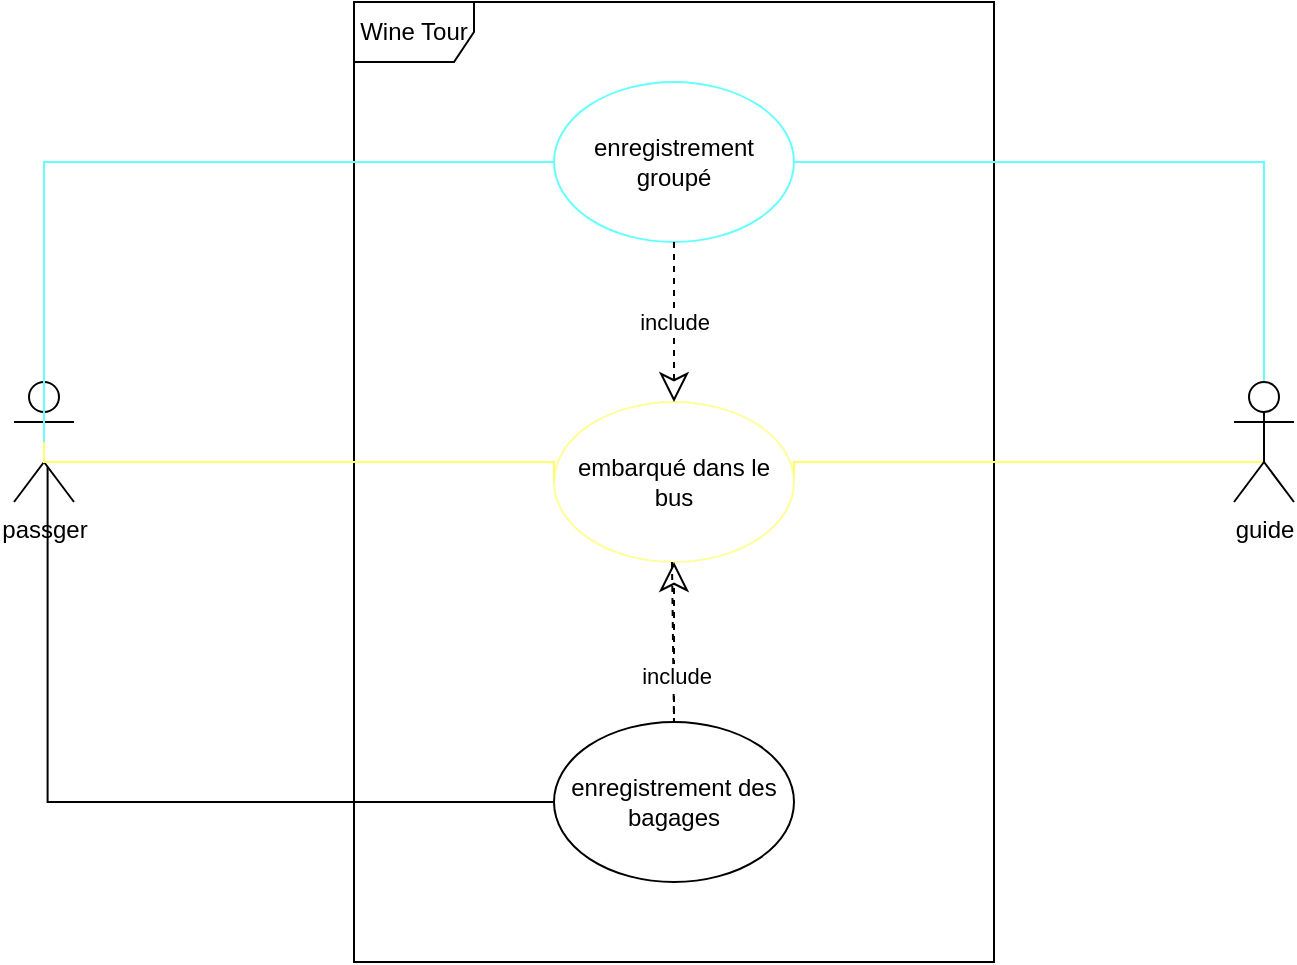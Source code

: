 <mxfile version="22.1.6" type="github" pages="11">
  <diagram name="Page-1" id="kDhBKCK2BuB5l0H7fXEY">
    <mxGraphModel dx="1050" dy="534" grid="1" gridSize="10" guides="1" tooltips="1" connect="1" arrows="1" fold="1" page="1" pageScale="1" pageWidth="827" pageHeight="1169" math="0" shadow="0">
      <root>
        <mxCell id="0" />
        <mxCell id="1" parent="0" />
        <mxCell id="qBhpGaf2jSxvq_Xb8or3-5" value="&lt;font style=&quot;vertical-align: inherit;&quot;&gt;&lt;font style=&quot;vertical-align: inherit;&quot;&gt;Wine Tour&lt;/font&gt;&lt;/font&gt;" style="shape=umlFrame;whiteSpace=wrap;html=1;pointerEvents=0;" parent="1" vertex="1">
          <mxGeometry x="240" y="40" width="320" height="480" as="geometry" />
        </mxCell>
        <mxCell id="qBhpGaf2jSxvq_Xb8or3-19" style="edgeStyle=orthogonalEdgeStyle;rounded=0;orthogonalLoop=1;jettySize=auto;html=1;exitX=0.5;exitY=0.5;exitDx=0;exitDy=0;exitPerimeter=0;entryX=1;entryY=0.5;entryDx=0;entryDy=0;endArrow=none;endFill=0;strokeColor=#FFFF66;" parent="1" source="qBhpGaf2jSxvq_Xb8or3-7" target="qBhpGaf2jSxvq_Xb8or3-10" edge="1">
          <mxGeometry relative="1" as="geometry">
            <Array as="points">
              <mxPoint x="695" y="270" />
              <mxPoint x="460" y="270" />
            </Array>
          </mxGeometry>
        </mxCell>
        <mxCell id="qBhpGaf2jSxvq_Xb8or3-22" style="edgeStyle=orthogonalEdgeStyle;rounded=0;orthogonalLoop=1;jettySize=auto;html=1;exitX=0.5;exitY=0.5;exitDx=0;exitDy=0;exitPerimeter=0;entryX=1;entryY=0.5;entryDx=0;entryDy=0;endArrow=none;endFill=0;strokeColor=#66FFFF;" parent="1" source="qBhpGaf2jSxvq_Xb8or3-7" target="qBhpGaf2jSxvq_Xb8or3-21" edge="1">
          <mxGeometry relative="1" as="geometry">
            <Array as="points">
              <mxPoint x="695" y="120" />
            </Array>
          </mxGeometry>
        </mxCell>
        <mxCell id="qBhpGaf2jSxvq_Xb8or3-7" value="&lt;font style=&quot;vertical-align: inherit;&quot;&gt;&lt;font style=&quot;vertical-align: inherit;&quot;&gt;guide&lt;/font&gt;&lt;/font&gt;" style="shape=umlActor;verticalLabelPosition=bottom;verticalAlign=top;html=1;" parent="1" vertex="1">
          <mxGeometry x="680" y="230" width="30" height="60" as="geometry" />
        </mxCell>
        <mxCell id="qBhpGaf2jSxvq_Xb8or3-10" value="&lt;font style=&quot;vertical-align: inherit;&quot;&gt;&lt;font style=&quot;vertical-align: inherit;&quot;&gt;embarqué dans le bus&lt;/font&gt;&lt;/font&gt;" style="ellipse;whiteSpace=wrap;html=1;strokeColor=#FFFF99;" parent="1" vertex="1">
          <mxGeometry x="340" y="240" width="120" height="80" as="geometry" />
        </mxCell>
        <mxCell id="qBhpGaf2jSxvq_Xb8or3-11" value="&lt;font style=&quot;vertical-align: inherit;&quot;&gt;&lt;font style=&quot;vertical-align: inherit;&quot;&gt;&lt;font style=&quot;vertical-align: inherit;&quot;&gt;&lt;font style=&quot;vertical-align: inherit;&quot;&gt;&lt;font style=&quot;vertical-align: inherit;&quot;&gt;&lt;font style=&quot;vertical-align: inherit;&quot;&gt;enregistrement des bagages&lt;/font&gt;&lt;/font&gt;&lt;/font&gt;&lt;/font&gt;&lt;/font&gt;&lt;/font&gt;" style="ellipse;whiteSpace=wrap;html=1;" parent="1" vertex="1">
          <mxGeometry x="340" y="400" width="120" height="80" as="geometry" />
        </mxCell>
        <mxCell id="qBhpGaf2jSxvq_Xb8or3-13" value="&lt;font style=&quot;vertical-align: inherit;&quot;&gt;&lt;font style=&quot;vertical-align: inherit;&quot;&gt;passger&lt;/font&gt;&lt;/font&gt;" style="shape=umlActor;verticalLabelPosition=bottom;verticalAlign=top;html=1;" parent="1" vertex="1">
          <mxGeometry x="70" y="230" width="30" height="60" as="geometry" />
        </mxCell>
        <mxCell id="qBhpGaf2jSxvq_Xb8or3-18" style="edgeStyle=orthogonalEdgeStyle;rounded=0;orthogonalLoop=1;jettySize=auto;html=1;exitX=0.5;exitY=0.5;exitDx=0;exitDy=0;exitPerimeter=0;entryX=0;entryY=0.5;entryDx=0;entryDy=0;endArrow=none;endFill=0;strokeColor=#FFFF66;" parent="1" source="qBhpGaf2jSxvq_Xb8or3-13" target="qBhpGaf2jSxvq_Xb8or3-10" edge="1">
          <mxGeometry relative="1" as="geometry">
            <Array as="points">
              <mxPoint x="85" y="270" />
              <mxPoint x="340" y="270" />
            </Array>
          </mxGeometry>
        </mxCell>
        <mxCell id="qBhpGaf2jSxvq_Xb8or3-21" value="&lt;font style=&quot;vertical-align: inherit;&quot;&gt;&lt;font style=&quot;vertical-align: inherit;&quot;&gt;&lt;font style=&quot;vertical-align: inherit;&quot;&gt;&lt;font style=&quot;vertical-align: inherit;&quot;&gt;&lt;font style=&quot;vertical-align: inherit;&quot;&gt;&lt;font style=&quot;vertical-align: inherit;&quot;&gt;&lt;font style=&quot;vertical-align: inherit;&quot;&gt;&lt;font style=&quot;vertical-align: inherit;&quot;&gt;&lt;font style=&quot;vertical-align: inherit;&quot;&gt;&lt;font style=&quot;vertical-align: inherit;&quot;&gt;enregistrement groupé&lt;/font&gt;&lt;/font&gt;&lt;/font&gt;&lt;/font&gt;&lt;/font&gt;&lt;/font&gt;&lt;/font&gt;&lt;/font&gt;&lt;/font&gt;&lt;/font&gt;" style="ellipse;whiteSpace=wrap;html=1;strokeColor=#66FFFF;" parent="1" vertex="1">
          <mxGeometry x="340" y="80" width="120" height="80" as="geometry" />
        </mxCell>
        <mxCell id="qBhpGaf2jSxvq_Xb8or3-24" style="edgeStyle=orthogonalEdgeStyle;rounded=0;orthogonalLoop=1;jettySize=auto;html=1;exitX=0;exitY=0.5;exitDx=0;exitDy=0;entryX=0.56;entryY=0.707;entryDx=0;entryDy=0;entryPerimeter=0;endArrow=none;endFill=0;" parent="1" source="qBhpGaf2jSxvq_Xb8or3-11" target="qBhpGaf2jSxvq_Xb8or3-13" edge="1">
          <mxGeometry relative="1" as="geometry" />
        </mxCell>
        <mxCell id="qBhpGaf2jSxvq_Xb8or3-25" style="edgeStyle=orthogonalEdgeStyle;rounded=0;orthogonalLoop=1;jettySize=auto;html=1;exitX=0;exitY=0.5;exitDx=0;exitDy=0;entryX=0.5;entryY=0.5;entryDx=0;entryDy=0;entryPerimeter=0;endArrow=none;endFill=0;strokeColor=#66FFFF;" parent="1" source="qBhpGaf2jSxvq_Xb8or3-21" target="qBhpGaf2jSxvq_Xb8or3-13" edge="1">
          <mxGeometry relative="1" as="geometry" />
        </mxCell>
        <mxCell id="qBhpGaf2jSxvq_Xb8or3-27" value="include" style="endArrow=classic;endSize=12;dashed=1;html=1;rounded=0;exitX=0.5;exitY=1;exitDx=0;exitDy=0;entryX=0.5;entryY=0;entryDx=0;entryDy=0;endFill=0;" parent="1" source="qBhpGaf2jSxvq_Xb8or3-21" target="qBhpGaf2jSxvq_Xb8or3-10" edge="1">
          <mxGeometry width="160" relative="1" as="geometry">
            <mxPoint x="334" y="190" as="sourcePoint" />
            <mxPoint x="494" y="190" as="targetPoint" />
          </mxGeometry>
        </mxCell>
        <mxCell id="qBhpGaf2jSxvq_Xb8or3-28" value="include" style="endArrow=classic;endSize=12;dashed=1;html=1;rounded=0;endFill=0;" parent="1" target="qBhpGaf2jSxvq_Xb8or3-10" edge="1">
          <mxGeometry x="0.286" y="-1" width="160" relative="1" as="geometry">
            <mxPoint x="399" y="320" as="sourcePoint" />
            <mxPoint x="399" y="370" as="targetPoint" />
            <Array as="points">
              <mxPoint x="400" y="400" />
            </Array>
            <mxPoint as="offset" />
          </mxGeometry>
        </mxCell>
      </root>
    </mxGraphModel>
  </diagram>
  <diagram id="kxjCNL4Ulbr-KWJgXK7j" name="Page-2">
    <mxGraphModel dx="1050" dy="1703" grid="1" gridSize="10" guides="1" tooltips="1" connect="1" arrows="1" fold="1" page="1" pageScale="1" pageWidth="827" pageHeight="1169" math="0" shadow="0">
      <root>
        <mxCell id="0" />
        <mxCell id="1" parent="0" />
        <mxCell id="9NLmp6TuCeNnCzVSOuH0-1" value="reservation" style="shape=umlFrame;whiteSpace=wrap;html=1;pointerEvents=0;" parent="1" vertex="1">
          <mxGeometry x="160" y="-480" width="460" height="470" as="geometry" />
        </mxCell>
        <mxCell id="9NLmp6TuCeNnCzVSOuH0-4" style="rounded=0;orthogonalLoop=1;jettySize=auto;html=1;exitX=0.5;exitY=0.5;exitDx=0;exitDy=0;exitPerimeter=0;entryX=0;entryY=0.5;entryDx=0;entryDy=0;endArrow=none;endFill=0;" parent="1" source="9NLmp6TuCeNnCzVSOuH0-2" target="9NLmp6TuCeNnCzVSOuH0-3" edge="1">
          <mxGeometry relative="1" as="geometry" />
        </mxCell>
        <mxCell id="9NLmp6TuCeNnCzVSOuH0-11" style="rounded=0;orthogonalLoop=1;jettySize=auto;html=1;exitX=0.5;exitY=0.5;exitDx=0;exitDy=0;exitPerimeter=0;entryX=0;entryY=0.5;entryDx=0;entryDy=0;endArrow=none;endFill=0;" parent="1" source="9NLmp6TuCeNnCzVSOuH0-2" target="9NLmp6TuCeNnCzVSOuH0-5" edge="1">
          <mxGeometry relative="1" as="geometry" />
        </mxCell>
        <mxCell id="9NLmp6TuCeNnCzVSOuH0-14" style="rounded=0;orthogonalLoop=1;jettySize=auto;html=1;exitX=0.5;exitY=0.5;exitDx=0;exitDy=0;exitPerimeter=0;entryX=0;entryY=0.5;entryDx=0;entryDy=0;endArrow=none;endFill=0;" parent="1" source="9NLmp6TuCeNnCzVSOuH0-2" target="9NLmp6TuCeNnCzVSOuH0-13" edge="1">
          <mxGeometry relative="1" as="geometry" />
        </mxCell>
        <mxCell id="9NLmp6TuCeNnCzVSOuH0-2" value="Client" style="shape=umlActor;verticalLabelPosition=bottom;verticalAlign=top;html=1;" parent="1" vertex="1">
          <mxGeometry x="50" y="-220" width="30" height="60" as="geometry" />
        </mxCell>
        <mxCell id="9NLmp6TuCeNnCzVSOuH0-3" value="réservation en ligne" style="ellipse;whiteSpace=wrap;html=1;" parent="1" vertex="1">
          <mxGeometry x="250" y="-330" width="140" height="70" as="geometry" />
        </mxCell>
        <mxCell id="9NLmp6TuCeNnCzVSOuH0-5" value="demande de modification" style="ellipse;whiteSpace=wrap;html=1;" parent="1" vertex="1">
          <mxGeometry x="200" y="-210" width="140" height="70" as="geometry" />
        </mxCell>
        <mxCell id="9NLmp6TuCeNnCzVSOuH0-7" value="validation de la modification" style="ellipse;whiteSpace=wrap;html=1;" parent="1" vertex="1">
          <mxGeometry x="250" y="-470" width="140" height="70" as="geometry" />
        </mxCell>
        <mxCell id="9NLmp6TuCeNnCzVSOuH0-9" style="rounded=0;orthogonalLoop=1;jettySize=auto;html=1;exitX=0.5;exitY=0.5;exitDx=0;exitDy=0;exitPerimeter=0;entryX=1;entryY=0.5;entryDx=0;entryDy=0;endArrow=none;endFill=0;" parent="1" source="9NLmp6TuCeNnCzVSOuH0-8" target="9NLmp6TuCeNnCzVSOuH0-7" edge="1">
          <mxGeometry relative="1" as="geometry" />
        </mxCell>
        <mxCell id="9NLmp6TuCeNnCzVSOuH0-23" style="rounded=0;orthogonalLoop=1;jettySize=auto;html=1;exitX=0.5;exitY=0.5;exitDx=0;exitDy=0;exitPerimeter=0;entryX=1;entryY=0.5;entryDx=0;entryDy=0;endArrow=none;endFill=0;" parent="1" source="9NLmp6TuCeNnCzVSOuH0-8" target="9NLmp6TuCeNnCzVSOuH0-22" edge="1">
          <mxGeometry relative="1" as="geometry" />
        </mxCell>
        <mxCell id="9NLmp6TuCeNnCzVSOuH0-8" value="compagnie" style="shape=umlActor;verticalLabelPosition=bottom;verticalAlign=top;html=1;" parent="1" vertex="1">
          <mxGeometry x="750" y="-340" width="30" height="60" as="geometry" />
        </mxCell>
        <mxCell id="9NLmp6TuCeNnCzVSOuH0-10" value="include" style="endArrow=open;endSize=12;dashed=1;html=1;rounded=0;exitX=0.5;exitY=1;exitDx=0;exitDy=0;" parent="1" source="9NLmp6TuCeNnCzVSOuH0-7" target="9NLmp6TuCeNnCzVSOuH0-3" edge="1">
          <mxGeometry width="160" relative="1" as="geometry">
            <mxPoint x="335" y="-230" as="sourcePoint" />
            <mxPoint x="495" y="-230" as="targetPoint" />
          </mxGeometry>
        </mxCell>
        <mxCell id="9NLmp6TuCeNnCzVSOuH0-13" value="remboursement si le vol est annulé" style="ellipse;whiteSpace=wrap;html=1;" parent="1" vertex="1">
          <mxGeometry x="370" y="-90" width="140" height="70" as="geometry" />
        </mxCell>
        <mxCell id="9NLmp6TuCeNnCzVSOuH0-18" value="choisir le nombre de place" style="ellipse;whiteSpace=wrap;html=1;" parent="1" vertex="1">
          <mxGeometry x="475" y="-332.5" width="140" height="70" as="geometry" />
        </mxCell>
        <mxCell id="9NLmp6TuCeNnCzVSOuH0-21" value="includ" style="endArrow=open;endSize=12;dashed=1;html=1;rounded=0;exitX=0;exitY=0.5;exitDx=0;exitDy=0;entryX=1;entryY=0.5;entryDx=0;entryDy=0;" parent="1" source="9NLmp6TuCeNnCzVSOuH0-18" target="9NLmp6TuCeNnCzVSOuH0-3" edge="1">
          <mxGeometry width="160" relative="1" as="geometry">
            <mxPoint x="330" y="-250" as="sourcePoint" />
            <mxPoint x="490" y="-250" as="targetPoint" />
          </mxGeometry>
        </mxCell>
        <mxCell id="9NLmp6TuCeNnCzVSOuH0-22" value="validation de remboursement" style="ellipse;whiteSpace=wrap;html=1;" parent="1" vertex="1">
          <mxGeometry x="460" y="-225" width="140" height="70" as="geometry" />
        </mxCell>
      </root>
    </mxGraphModel>
  </diagram>
  <diagram id="3OywsV4i3iVicxUqtcv4" name="Page-3">
    <mxGraphModel dx="1041" dy="534" grid="1" gridSize="10" guides="1" tooltips="1" connect="1" arrows="1" fold="1" page="1" pageScale="1" pageWidth="827" pageHeight="1169" math="0" shadow="0">
      <root>
        <mxCell id="0" />
        <mxCell id="1" parent="0" />
        <mxCell id="EdT_cUojQ1CtEQ0p64uP-1" value="" style="swimlane;childLayout=stackLayout;resizeParent=1;resizeParentMax=0;horizontal=0;startSize=20;horizontalStack=0;html=1;" parent="1" vertex="1">
          <mxGeometry x="24" y="60" width="886" height="451.67" as="geometry" />
        </mxCell>
        <mxCell id="EdT_cUojQ1CtEQ0p64uP-2" value="utilisateur" style="swimlane;startSize=40;horizontal=0;html=1;" parent="EdT_cUojQ1CtEQ0p64uP-1" vertex="1">
          <mxGeometry x="20" width="866" height="160" as="geometry">
            <mxRectangle x="20" width="490" height="30" as="alternateBounds" />
          </mxGeometry>
        </mxCell>
        <mxCell id="iTRgnxNUvd8Rs9bRfUGy-1" value="" style="ellipse;html=1;shape=endState;fillColor=#000000;strokeColor=none;" parent="EdT_cUojQ1CtEQ0p64uP-2" vertex="1">
          <mxGeometry x="90" y="40" width="30" height="30" as="geometry" />
        </mxCell>
        <mxCell id="RXdnRdOXQ8vms3jsTOm4-1" value="produit choisit" style="html=1;whiteSpace=wrap;" parent="EdT_cUojQ1CtEQ0p64uP-2" vertex="1">
          <mxGeometry x="216" y="40" width="110" height="55" as="geometry" />
        </mxCell>
        <mxCell id="2pQTDm6JcMF_VAJZVOSX-1" value="veuillez ajouté plus de pièce" style="html=1;whiteSpace=wrap;" parent="EdT_cUojQ1CtEQ0p64uP-2" vertex="1">
          <mxGeometry x="431" y="37.5" width="110" height="55" as="geometry" />
        </mxCell>
        <mxCell id="2pQTDm6JcMF_VAJZVOSX-13" value="" style="edgeStyle=orthogonalEdgeStyle;rounded=0;orthogonalLoop=1;jettySize=auto;html=1;" parent="EdT_cUojQ1CtEQ0p64uP-2" source="2pQTDm6JcMF_VAJZVOSX-8" target="2pQTDm6JcMF_VAJZVOSX-11" edge="1">
          <mxGeometry relative="1" as="geometry" />
        </mxCell>
        <mxCell id="2pQTDm6JcMF_VAJZVOSX-8" value="réception du produit" style="html=1;whiteSpace=wrap;" parent="EdT_cUojQ1CtEQ0p64uP-2" vertex="1">
          <mxGeometry x="636" y="37.5" width="110" height="55" as="geometry" />
        </mxCell>
        <mxCell id="2pQTDm6JcMF_VAJZVOSX-11" value="" style="ellipse;html=1;shape=endState;fillColor=#000000;strokeColor=#ff0000;" parent="EdT_cUojQ1CtEQ0p64uP-2" vertex="1">
          <mxGeometry x="806" y="50" width="30" height="30" as="geometry" />
        </mxCell>
        <mxCell id="EdT_cUojQ1CtEQ0p64uP-6" value="distributeur" style="swimlane;startSize=40;horizontal=0;html=1;" parent="EdT_cUojQ1CtEQ0p64uP-1" vertex="1">
          <mxGeometry x="20" y="160" width="866" height="170" as="geometry">
            <mxRectangle x="20" y="160" width="640" height="40" as="alternateBounds" />
          </mxGeometry>
        </mxCell>
        <mxCell id="t6eD3IHx_rr7MYAhi0h3-1" value="insère une pièce" style="html=1;whiteSpace=wrap;" parent="EdT_cUojQ1CtEQ0p64uP-6" vertex="1">
          <mxGeometry x="50" y="40" width="110" height="55" as="geometry" />
        </mxCell>
        <mxCell id="_L3cByvAl8g6YhHZrf7S-2" value="vérifie le montant requis&amp;nbsp;" style="shape=rhombus;perimeter=rhombusPerimeter;whiteSpace=wrap;html=1;align=center;direction=south;" parent="EdT_cUojQ1CtEQ0p64uP-6" vertex="1">
          <mxGeometry x="456" y="10.0" width="60" height="120" as="geometry" />
        </mxCell>
        <mxCell id="2pQTDm6JcMF_VAJZVOSX-5" value="activation du mécanisme" style="html=1;whiteSpace=wrap;" parent="EdT_cUojQ1CtEQ0p64uP-6" vertex="1">
          <mxGeometry x="616" y="42.5" width="110" height="55" as="geometry" />
        </mxCell>
        <mxCell id="2pQTDm6JcMF_VAJZVOSX-6" value="Oui" style="html=1;verticalAlign=bottom;endArrow=block;curved=0;rounded=0;exitX=0.5;exitY=0;exitDx=0;exitDy=0;entryX=0;entryY=0.5;entryDx=0;entryDy=0;" parent="EdT_cUojQ1CtEQ0p64uP-6" source="_L3cByvAl8g6YhHZrf7S-2" target="2pQTDm6JcMF_VAJZVOSX-5" edge="1">
          <mxGeometry width="80" relative="1" as="geometry">
            <mxPoint x="506" y="150" as="sourcePoint" />
            <mxPoint x="576" y="38" as="targetPoint" />
            <Array as="points" />
          </mxGeometry>
        </mxCell>
        <mxCell id="eHiw7Sl2SR7EIIlFanFB-2" value="disponibilité du produit" style="shape=rhombus;perimeter=rhombusPerimeter;whiteSpace=wrap;html=1;align=center;direction=south;" parent="EdT_cUojQ1CtEQ0p64uP-6" vertex="1">
          <mxGeometry x="326" y="10.0" width="60" height="120" as="geometry" />
        </mxCell>
        <mxCell id="bRjztY5ZK-L-6O3ebp5z-1" value="Oui" style="html=1;verticalAlign=bottom;endArrow=block;curved=0;rounded=0;exitX=0.5;exitY=0;exitDx=0;exitDy=0;entryX=0.5;entryY=1;entryDx=0;entryDy=0;" parent="EdT_cUojQ1CtEQ0p64uP-6" source="eHiw7Sl2SR7EIIlFanFB-2" target="_L3cByvAl8g6YhHZrf7S-2" edge="1">
          <mxGeometry width="80" relative="1" as="geometry">
            <mxPoint x="410" y="232" as="sourcePoint" />
            <mxPoint x="465.96" y="96.265" as="targetPoint" />
            <Array as="points">
              <mxPoint x="416" y="70" />
            </Array>
          </mxGeometry>
        </mxCell>
        <mxCell id="EdT_cUojQ1CtEQ0p64uP-11" value="réapprovisionnement" style="swimlane;startSize=40;horizontal=0;html=1;" parent="EdT_cUojQ1CtEQ0p64uP-1" vertex="1">
          <mxGeometry x="20" y="330" width="866" height="121.67" as="geometry" />
        </mxCell>
        <mxCell id="LeY3LGKNncWATgu9XNUa-2" value="" style="edgeStyle=orthogonalEdgeStyle;rounded=0;orthogonalLoop=1;jettySize=auto;html=1;" parent="EdT_cUojQ1CtEQ0p64uP-11" source="eHiw7Sl2SR7EIIlFanFB-1" target="_L3cByvAl8g6YhHZrf7S-3" edge="1">
          <mxGeometry relative="1" as="geometry" />
        </mxCell>
        <mxCell id="eHiw7Sl2SR7EIIlFanFB-1" value="demande de réapprovisionnement" style="html=1;whiteSpace=wrap;" parent="EdT_cUojQ1CtEQ0p64uP-11" vertex="1">
          <mxGeometry x="146" y="20" width="110" height="55" as="geometry" />
        </mxCell>
        <mxCell id="eHiw7Sl2SR7EIIlFanFB-3" value="Non" style="html=1;verticalAlign=bottom;endArrow=block;curved=0;rounded=0;entryX=0.5;entryY=1;entryDx=0;entryDy=0;exitX=1;exitY=0.5;exitDx=0;exitDy=0;" parent="EdT_cUojQ1CtEQ0p64uP-11" source="eHiw7Sl2SR7EIIlFanFB-2" edge="1">
          <mxGeometry width="80" relative="1" as="geometry">
            <mxPoint x="406" y="-110" as="sourcePoint" />
            <mxPoint x="256" y="55" as="targetPoint" />
            <Array as="points">
              <mxPoint x="356" y="55" />
            </Array>
          </mxGeometry>
        </mxCell>
        <mxCell id="_L3cByvAl8g6YhHZrf7S-3" value="" style="verticalLabelPosition=bottom;verticalAlign=top;html=1;shape=mxgraph.flowchart.or;" parent="EdT_cUojQ1CtEQ0p64uP-11" vertex="1">
          <mxGeometry x="56" y="32.5" width="30" height="30" as="geometry" />
        </mxCell>
        <mxCell id="eHiw7Sl2SR7EIIlFanFB-4" style="edgeStyle=orthogonalEdgeStyle;rounded=0;orthogonalLoop=1;jettySize=auto;html=1;exitX=1;exitY=0.5;exitDx=0;exitDy=0;entryX=0;entryY=0.5;entryDx=0;entryDy=0;" parent="EdT_cUojQ1CtEQ0p64uP-1" source="RXdnRdOXQ8vms3jsTOm4-1" target="eHiw7Sl2SR7EIIlFanFB-2" edge="1">
          <mxGeometry relative="1" as="geometry" />
        </mxCell>
        <mxCell id="RXdnRdOXQ8vms3jsTOm4-2" style="edgeStyle=orthogonalEdgeStyle;rounded=0;orthogonalLoop=1;jettySize=auto;html=1;exitX=1;exitY=0.5;exitDx=0;exitDy=0;entryX=0;entryY=0.5;entryDx=0;entryDy=0;" parent="EdT_cUojQ1CtEQ0p64uP-1" source="t6eD3IHx_rr7MYAhi0h3-1" target="RXdnRdOXQ8vms3jsTOm4-1" edge="1">
          <mxGeometry relative="1" as="geometry" />
        </mxCell>
        <mxCell id="_L3cByvAl8g6YhHZrf7S-1" style="edgeStyle=orthogonalEdgeStyle;rounded=0;orthogonalLoop=1;jettySize=auto;html=1;exitX=0.5;exitY=1;exitDx=0;exitDy=0;entryX=0.5;entryY=0;entryDx=0;entryDy=0;" parent="EdT_cUojQ1CtEQ0p64uP-1" source="iTRgnxNUvd8Rs9bRfUGy-1" target="t6eD3IHx_rr7MYAhi0h3-1" edge="1">
          <mxGeometry relative="1" as="geometry" />
        </mxCell>
        <mxCell id="2pQTDm6JcMF_VAJZVOSX-3" value="Non" style="html=1;verticalAlign=bottom;endArrow=block;curved=0;rounded=0;entryX=0.5;entryY=1;entryDx=0;entryDy=0;exitX=0;exitY=0.5;exitDx=0;exitDy=0;" parent="EdT_cUojQ1CtEQ0p64uP-1" source="_L3cByvAl8g6YhHZrf7S-2" target="2pQTDm6JcMF_VAJZVOSX-1" edge="1">
          <mxGeometry width="80" relative="1" as="geometry">
            <mxPoint x="601" y="192" as="sourcePoint" />
            <mxPoint x="536" y="110" as="targetPoint" />
            <Array as="points" />
          </mxGeometry>
        </mxCell>
        <mxCell id="2pQTDm6JcMF_VAJZVOSX-10" value="" style="rounded=0;orthogonalLoop=1;jettySize=auto;html=1;entryX=0.338;entryY=1.027;entryDx=0;entryDy=0;entryPerimeter=0;" parent="EdT_cUojQ1CtEQ0p64uP-1" source="2pQTDm6JcMF_VAJZVOSX-5" target="2pQTDm6JcMF_VAJZVOSX-8" edge="1">
          <mxGeometry relative="1" as="geometry" />
        </mxCell>
        <mxCell id="LeY3LGKNncWATgu9XNUa-3" style="edgeStyle=orthogonalEdgeStyle;rounded=0;orthogonalLoop=1;jettySize=auto;html=1;exitX=1;exitY=0.5;exitDx=0;exitDy=0;entryX=0;entryY=0.25;entryDx=0;entryDy=0;" parent="EdT_cUojQ1CtEQ0p64uP-1" source="2pQTDm6JcMF_VAJZVOSX-1" target="2pQTDm6JcMF_VAJZVOSX-5" edge="1">
          <mxGeometry relative="1" as="geometry" />
        </mxCell>
      </root>
    </mxGraphModel>
  </diagram>
  <diagram id="aF4nhUZWk06h5R_wDR73" name="Page-4">
    <mxGraphModel dx="1041" dy="534" grid="1" gridSize="10" guides="1" tooltips="1" connect="1" arrows="1" fold="1" page="1" pageScale="1" pageWidth="827" pageHeight="1169" math="0" shadow="0">
      <root>
        <mxCell id="0" />
        <mxCell id="1" parent="0" />
        <mxCell id="upEN4Xe3HT3vLsIWDecA-1" value="sss" style="swimlane;childLayout=stackLayout;resizeParent=1;resizeParentMax=0;horizontal=0;startSize=20;horizontalStack=0;html=1;gradientColor=none;" parent="1" vertex="1">
          <mxGeometry x="10" y="90" width="780" height="470" as="geometry" />
        </mxCell>
        <mxCell id="upEN4Xe3HT3vLsIWDecA-2" value="équipe de développement" style="swimlane;startSize=40;horizontal=0;html=1;" parent="upEN4Xe3HT3vLsIWDecA-1" vertex="1">
          <mxGeometry x="20" width="760" height="160" as="geometry">
            <mxRectangle x="20" width="490" height="30" as="alternateBounds" />
          </mxGeometry>
        </mxCell>
        <mxCell id="upEN4Xe3HT3vLsIWDecA-4" value="création de l&#39;application demander" style="html=1;whiteSpace=wrap;" parent="upEN4Xe3HT3vLsIWDecA-2" vertex="1">
          <mxGeometry x="390" y="10" width="110" height="55" as="geometry" />
        </mxCell>
        <mxCell id="upEN4Xe3HT3vLsIWDecA-14" style="edgeStyle=orthogonalEdgeStyle;rounded=0;orthogonalLoop=1;jettySize=auto;html=1;exitX=0.5;exitY=0;exitDx=0;exitDy=0;entryX=0.5;entryY=1;entryDx=0;entryDy=0;" parent="upEN4Xe3HT3vLsIWDecA-1" source="upEN4Xe3HT3vLsIWDecA-12" target="upEN4Xe3HT3vLsIWDecA-9" edge="1">
          <mxGeometry relative="1" as="geometry" />
        </mxCell>
        <mxCell id="upEN4Xe3HT3vLsIWDecA-15" style="edgeStyle=orthogonalEdgeStyle;rounded=0;orthogonalLoop=1;jettySize=auto;html=1;exitX=1;exitY=0.5;exitDx=0;exitDy=0;entryX=0;entryY=0.5;entryDx=0;entryDy=0;" parent="upEN4Xe3HT3vLsIWDecA-1" source="upEN4Xe3HT3vLsIWDecA-7" target="upEN4Xe3HT3vLsIWDecA-13" edge="1">
          <mxGeometry relative="1" as="geometry">
            <mxPoint x="402.005" y="339.193" as="targetPoint" />
          </mxGeometry>
        </mxCell>
        <mxCell id="upEN4Xe3HT3vLsIWDecA-16" value="Non" style="html=1;verticalAlign=bottom;endArrow=block;curved=0;rounded=0;entryX=0.5;entryY=1;entryDx=0;entryDy=0;exitX=0.5;exitY=1;exitDx=0;exitDy=0;" parent="upEN4Xe3HT3vLsIWDecA-1" source="upEN4Xe3HT3vLsIWDecA-13" target="upEN4Xe3HT3vLsIWDecA-10" edge="1">
          <mxGeometry width="80" relative="1" as="geometry">
            <mxPoint x="260" y="380" as="sourcePoint" />
            <mxPoint x="340" y="380" as="targetPoint" />
            <Array as="points">
              <mxPoint x="305" y="392" />
            </Array>
          </mxGeometry>
        </mxCell>
        <mxCell id="upEN4Xe3HT3vLsIWDecA-17" value="Oui" style="html=1;verticalAlign=bottom;endArrow=block;curved=0;rounded=0;entryX=1.25;entryY=0.5;entryDx=0;entryDy=0;exitX=0.5;exitY=0;exitDx=0;exitDy=0;entryPerimeter=0;" parent="upEN4Xe3HT3vLsIWDecA-1" source="upEN4Xe3HT3vLsIWDecA-13" target="qmDs2UNZjxJ9besz9K5Y-9" edge="1">
          <mxGeometry width="80" relative="1" as="geometry">
            <mxPoint x="533" y="395" as="sourcePoint" />
            <mxPoint x="466" y="328" as="targetPoint" />
            <Array as="points">
              <mxPoint x="470" y="390" />
            </Array>
          </mxGeometry>
        </mxCell>
        <mxCell id="ng3rCQEqWLluFl0g8z-z-3" style="edgeStyle=orthogonalEdgeStyle;rounded=0;orthogonalLoop=1;jettySize=auto;html=1;exitX=0;exitY=0.5;exitDx=0;exitDy=0;entryX=1;entryY=0.5;entryDx=0;entryDy=0;" parent="upEN4Xe3HT3vLsIWDecA-1" source="upEN4Xe3HT3vLsIWDecA-10" target="upEN4Xe3HT3vLsIWDecA-13" edge="1">
          <mxGeometry relative="1" as="geometry">
            <Array as="points">
              <mxPoint x="230" y="290" />
              <mxPoint x="230" y="452" />
            </Array>
          </mxGeometry>
        </mxCell>
        <mxCell id="_WoK4cOctPsxu7AYvK6w-4" style="edgeStyle=orthogonalEdgeStyle;rounded=0;orthogonalLoop=1;jettySize=auto;html=1;exitX=1;exitY=0.5;exitDx=0;exitDy=0;entryX=0;entryY=0.5;entryDx=0;entryDy=0;" parent="upEN4Xe3HT3vLsIWDecA-1" source="upEN4Xe3HT3vLsIWDecA-4" target="_WoK4cOctPsxu7AYvK6w-3" edge="1">
          <mxGeometry relative="1" as="geometry" />
        </mxCell>
        <mxCell id="_WoK4cOctPsxu7AYvK6w-7" value="Non" style="html=1;verticalAlign=bottom;endArrow=block;curved=0;rounded=0;entryX=1;entryY=1;entryDx=0;entryDy=0;exitX=0;exitY=1;exitDx=0;exitDy=0;" parent="upEN4Xe3HT3vLsIWDecA-1" source="_WoK4cOctPsxu7AYvK6w-3" target="upEN4Xe3HT3vLsIWDecA-4" edge="1">
          <mxGeometry width="80" relative="1" as="geometry">
            <mxPoint x="585" y="154" as="sourcePoint" />
            <mxPoint x="520" y="80" as="targetPoint" />
            <Array as="points" />
          </mxGeometry>
        </mxCell>
        <mxCell id="qmDs2UNZjxJ9besz9K5Y-10" style="rounded=0;orthogonalLoop=1;jettySize=auto;html=1;exitX=0;exitY=1;exitDx=0;exitDy=-5;exitPerimeter=0;entryX=0.25;entryY=1;entryDx=0;entryDy=0;" parent="upEN4Xe3HT3vLsIWDecA-1" source="qmDs2UNZjxJ9besz9K5Y-9" target="upEN4Xe3HT3vLsIWDecA-4" edge="1">
          <mxGeometry relative="1" as="geometry" />
        </mxCell>
        <mxCell id="upEN4Xe3HT3vLsIWDecA-6" value="chef de projet" style="swimlane;startSize=40;horizontal=0;html=1;" parent="upEN4Xe3HT3vLsIWDecA-1" vertex="1">
          <mxGeometry x="20" y="160" width="760" height="170" as="geometry">
            <mxRectangle x="20" y="160" width="640" height="40" as="alternateBounds" />
          </mxGeometry>
        </mxCell>
        <mxCell id="upEN4Xe3HT3vLsIWDecA-7" value="cahier des charges&amp;nbsp; rédiger" style="html=1;whiteSpace=wrap;" parent="upEN4Xe3HT3vLsIWDecA-6" vertex="1">
          <mxGeometry x="230" y="10" width="110" height="62.5" as="geometry" />
        </mxCell>
        <mxCell id="upEN4Xe3HT3vLsIWDecA-8" style="rounded=0;orthogonalLoop=1;jettySize=auto;html=1;exitX=1;exitY=0.5;exitDx=0;exitDy=0;entryX=0;entryY=0.5;entryDx=0;entryDy=0;" parent="upEN4Xe3HT3vLsIWDecA-6" source="upEN4Xe3HT3vLsIWDecA-9" target="upEN4Xe3HT3vLsIWDecA-7" edge="1">
          <mxGeometry relative="1" as="geometry" />
        </mxCell>
        <mxCell id="upEN4Xe3HT3vLsIWDecA-9" value="demande" style="html=1;whiteSpace=wrap;" parent="upEN4Xe3HT3vLsIWDecA-6" vertex="1">
          <mxGeometry x="50" y="13.75" width="110" height="55" as="geometry" />
        </mxCell>
        <mxCell id="upEN4Xe3HT3vLsIWDecA-10" value="modifie le cahier des charges" style="html=1;whiteSpace=wrap;" parent="upEN4Xe3HT3vLsIWDecA-6" vertex="1">
          <mxGeometry x="230" y="102.5" width="110" height="55" as="geometry" />
        </mxCell>
        <mxCell id="upEN4Xe3HT3vLsIWDecA-5" value="manuelle d&#39;utilisation&lt;br&gt;rédiger" style="html=1;whiteSpace=wrap;" parent="upEN4Xe3HT3vLsIWDecA-6" vertex="1">
          <mxGeometry x="450" y="30" width="110" height="55" as="geometry" />
        </mxCell>
        <mxCell id="_WoK4cOctPsxu7AYvK6w-3" value="tests&lt;br&gt;validé" style="shape=rhombus;perimeter=rhombusPerimeter;whiteSpace=wrap;html=1;align=center;direction=south;" parent="upEN4Xe3HT3vLsIWDecA-6" vertex="1">
          <mxGeometry x="640" y="13.75" width="50" height="113.75" as="geometry" />
        </mxCell>
        <mxCell id="qmDs2UNZjxJ9besz9K5Y-9" value="" style="html=1;points=[[0,0,0,0,5],[0,1,0,0,-5],[1,0,0,0,5],[1,1,0,0,-5]];perimeter=orthogonalPerimeter;outlineConnect=0;targetShapes=umlLifeline;portConstraint=eastwest;newEdgeStyle={&quot;curved&quot;:0,&quot;rounded&quot;:0};direction=south;fillColor=#000000;" parent="upEN4Xe3HT3vLsIWDecA-6" vertex="1">
          <mxGeometry x="410" y="125" width="80" height="10" as="geometry" />
        </mxCell>
        <mxCell id="qmDs2UNZjxJ9besz9K5Y-11" style="edgeStyle=orthogonalEdgeStyle;rounded=0;orthogonalLoop=1;jettySize=auto;html=1;curved=0;exitX=0;exitY=0;exitDx=0;exitDy=5;exitPerimeter=0;entryX=0.36;entryY=1.055;entryDx=0;entryDy=0;entryPerimeter=0;" parent="upEN4Xe3HT3vLsIWDecA-6" source="qmDs2UNZjxJ9besz9K5Y-9" target="upEN4Xe3HT3vLsIWDecA-5" edge="1">
          <mxGeometry relative="1" as="geometry" />
        </mxCell>
        <mxCell id="qmDs2UNZjxJ9besz9K5Y-20" value="" style="shape=line;html=1;strokeWidth=6;strokeColor=#000000;" parent="upEN4Xe3HT3vLsIWDecA-6" vertex="1">
          <mxGeometry x="550" y="125" width="90" height="10" as="geometry" />
        </mxCell>
        <mxCell id="qmDs2UNZjxJ9besz9K5Y-22" style="edgeStyle=orthogonalEdgeStyle;rounded=0;orthogonalLoop=1;jettySize=auto;html=1;exitX=0.5;exitY=1;exitDx=0;exitDy=0;entryX=0.75;entryY=0.5;entryDx=0;entryDy=0;entryPerimeter=0;" parent="upEN4Xe3HT3vLsIWDecA-6" source="_WoK4cOctPsxu7AYvK6w-3" target="qmDs2UNZjxJ9besz9K5Y-20" edge="1">
          <mxGeometry relative="1" as="geometry" />
        </mxCell>
        <mxCell id="qmDs2UNZjxJ9besz9K5Y-25" value="Oui" style="edgeLabel;html=1;align=center;verticalAlign=middle;resizable=0;points=[];" parent="qmDs2UNZjxJ9besz9K5Y-22" vertex="1" connectable="0">
          <mxGeometry x="-0.006" relative="1" as="geometry">
            <mxPoint as="offset" />
          </mxGeometry>
        </mxCell>
        <mxCell id="qmDs2UNZjxJ9besz9K5Y-23" style="edgeStyle=orthogonalEdgeStyle;rounded=0;orthogonalLoop=1;jettySize=auto;html=1;exitX=1;exitY=0.5;exitDx=0;exitDy=0;entryX=0.25;entryY=0.5;entryDx=0;entryDy=0;entryPerimeter=0;" parent="upEN4Xe3HT3vLsIWDecA-6" source="upEN4Xe3HT3vLsIWDecA-5" target="qmDs2UNZjxJ9besz9K5Y-20" edge="1">
          <mxGeometry relative="1" as="geometry">
            <Array as="points">
              <mxPoint x="573" y="58" />
              <mxPoint x="573" y="105" />
            </Array>
          </mxGeometry>
        </mxCell>
        <mxCell id="upEN4Xe3HT3vLsIWDecA-11" value="client" style="swimlane;startSize=40;horizontal=0;html=1;" parent="upEN4Xe3HT3vLsIWDecA-1" vertex="1">
          <mxGeometry x="20" y="330" width="760" height="140" as="geometry" />
        </mxCell>
        <mxCell id="upEN4Xe3HT3vLsIWDecA-12" value="" style="ellipse;html=1;shape=endState;fillColor=#000000;strokeColor=none;" parent="upEN4Xe3HT3vLsIWDecA-11" vertex="1">
          <mxGeometry x="90" y="45" width="30" height="30" as="geometry" />
        </mxCell>
        <mxCell id="upEN4Xe3HT3vLsIWDecA-13" value="cahier de charge validé" style="shape=rhombus;perimeter=rhombusPerimeter;whiteSpace=wrap;html=1;align=center;direction=south;" parent="upEN4Xe3HT3vLsIWDecA-11" vertex="1">
          <mxGeometry x="350" y="1.67" width="60" height="120" as="geometry" />
        </mxCell>
        <mxCell id="qmDs2UNZjxJ9besz9K5Y-2" value="" style="edgeStyle=orthogonalEdgeStyle;rounded=0;orthogonalLoop=1;jettySize=auto;html=1;" parent="upEN4Xe3HT3vLsIWDecA-11" source="_WoK4cOctPsxu7AYvK6w-15" target="qmDs2UNZjxJ9besz9K5Y-1" edge="1">
          <mxGeometry relative="1" as="geometry" />
        </mxCell>
        <mxCell id="_WoK4cOctPsxu7AYvK6w-15" value="réception de l&#39;application et le manuelle" style="html=1;whiteSpace=wrap;" parent="upEN4Xe3HT3vLsIWDecA-11" vertex="1">
          <mxGeometry x="550" y="50.0" width="110" height="55" as="geometry" />
        </mxCell>
        <mxCell id="qmDs2UNZjxJ9besz9K5Y-1" value="" style="ellipse;html=1;shape=endState;fillColor=#000000;strokeColor=#ff0000;" parent="upEN4Xe3HT3vLsIWDecA-11" vertex="1">
          <mxGeometry x="720" y="62.5" width="30" height="30" as="geometry" />
        </mxCell>
        <mxCell id="qmDs2UNZjxJ9besz9K5Y-24" value="" style="edgeStyle=orthogonalEdgeStyle;rounded=0;orthogonalLoop=1;jettySize=auto;html=1;" parent="upEN4Xe3HT3vLsIWDecA-1" source="qmDs2UNZjxJ9besz9K5Y-20" target="_WoK4cOctPsxu7AYvK6w-15" edge="1">
          <mxGeometry relative="1" as="geometry">
            <Array as="points">
              <mxPoint x="615" y="360" />
              <mxPoint x="615" y="360" />
            </Array>
          </mxGeometry>
        </mxCell>
      </root>
    </mxGraphModel>
  </diagram>
  <diagram id="tGBAVqRjeDZqiZn_CzVd" name="Page-5">
    <mxGraphModel dx="1022" dy="534" grid="1" gridSize="10" guides="1" tooltips="1" connect="1" arrows="1" fold="1" page="1" pageScale="1" pageWidth="827" pageHeight="1169" math="0" shadow="0">
      <root>
        <mxCell id="0" />
        <mxCell id="1" parent="0" />
        <mxCell id="3OiD8q5YWAVP29beyvCg-1" value="formulaire login" style="shape=umlFrame;whiteSpace=wrap;html=1;pointerEvents=0;width=90;height=30;" parent="1" vertex="1">
          <mxGeometry x="40" y="40" width="720" height="790" as="geometry" />
        </mxCell>
        <mxCell id="3OiD8q5YWAVP29beyvCg-2" value="internaute" style="shape=umlActor;verticalLabelPosition=bottom;verticalAlign=top;html=1;" parent="1" vertex="1">
          <mxGeometry x="120" y="100" width="30" height="60" as="geometry" />
        </mxCell>
        <mxCell id="3OiD8q5YWAVP29beyvCg-7" value=":Application" style="html=1;whiteSpace=wrap;" parent="1" vertex="1">
          <mxGeometry x="450" y="100" width="110" height="50" as="geometry" />
        </mxCell>
        <mxCell id="3OiD8q5YWAVP29beyvCg-8" value="Base de données" style="shape=umlBoundary;whiteSpace=wrap;html=1;" parent="1" vertex="1">
          <mxGeometry x="620" y="85" width="100" height="80" as="geometry" />
        </mxCell>
        <mxCell id="3OiD8q5YWAVP29beyvCg-9" value="" style="html=1;points=[[0,0,0,0,5],[0,1,0,0,-5],[1,0,0,0,5],[1,1,0,0,-5]];perimeter=orthogonalPerimeter;outlineConnect=0;targetShapes=umlLifeline;portConstraint=eastwest;newEdgeStyle={&quot;curved&quot;:0,&quot;rounded&quot;:0};" parent="1" vertex="1">
          <mxGeometry x="130" y="220" width="10" height="60" as="geometry" />
        </mxCell>
        <mxCell id="3OiD8q5YWAVP29beyvCg-10" value="" style="html=1;points=[[0,0,0,0,5],[0,1,0,0,-5],[1,0,0,0,5],[1,1,0,0,-5]];perimeter=orthogonalPerimeter;outlineConnect=0;targetShapes=umlLifeline;portConstraint=eastwest;newEdgeStyle={&quot;curved&quot;:0,&quot;rounded&quot;:0};" parent="1" vertex="1">
          <mxGeometry x="320" y="220" width="10" height="60" as="geometry" />
        </mxCell>
        <mxCell id="3OiD8q5YWAVP29beyvCg-11" value="saisi son émail et mot de passe" style="html=1;verticalAlign=bottom;endArrow=block;curved=0;rounded=0;entryX=0;entryY=0;entryDx=0;entryDy=5;entryPerimeter=0;" parent="1" source="3OiD8q5YWAVP29beyvCg-9" target="3OiD8q5YWAVP29beyvCg-10" edge="1">
          <mxGeometry width="80" relative="1" as="geometry">
            <mxPoint x="200" y="230" as="sourcePoint" />
            <mxPoint x="280" y="230" as="targetPoint" />
          </mxGeometry>
        </mxCell>
        <mxCell id="3OiD8q5YWAVP29beyvCg-15" value="return" style="html=1;verticalAlign=bottom;endArrow=open;dashed=1;endSize=8;curved=0;rounded=0;" parent="1" source="3OiD8q5YWAVP29beyvCg-10" target="3OiD8q5YWAVP29beyvCg-9" edge="1">
          <mxGeometry relative="1" as="geometry">
            <mxPoint x="270" y="284.5" as="sourcePoint" />
            <mxPoint x="190" y="284.5" as="targetPoint" />
          </mxGeometry>
        </mxCell>
        <mxCell id="3OiD8q5YWAVP29beyvCg-16" value="frame" style="shape=umlFrame;whiteSpace=wrap;html=1;pointerEvents=0;" parent="1" vertex="1">
          <mxGeometry x="60" y="385" width="690" height="200" as="geometry" />
        </mxCell>
        <mxCell id="3OiD8q5YWAVP29beyvCg-17" value=":navigateur web" style="html=1;whiteSpace=wrap;" parent="1" vertex="1">
          <mxGeometry x="270" y="105" width="110" height="50" as="geometry" />
        </mxCell>
        <mxCell id="3OiD8q5YWAVP29beyvCg-26" value="" style="html=1;points=[[0,0,0,0,5],[0,1,0,0,-5],[1,0,0,0,5],[1,1,0,0,-5]];perimeter=orthogonalPerimeter;outlineConnect=0;targetShapes=umlLifeline;portConstraint=eastwest;newEdgeStyle={&quot;curved&quot;:0,&quot;rounded&quot;:0};" parent="1" vertex="1">
          <mxGeometry x="130" y="300" width="10" height="60" as="geometry" />
        </mxCell>
        <mxCell id="3OiD8q5YWAVP29beyvCg-27" value="" style="html=1;points=[[0,0,0,0,5],[0,1,0,0,-5],[1,0,0,0,5],[1,1,0,0,-5]];perimeter=orthogonalPerimeter;outlineConnect=0;targetShapes=umlLifeline;portConstraint=eastwest;newEdgeStyle={&quot;curved&quot;:0,&quot;rounded&quot;:0};" parent="1" vertex="1">
          <mxGeometry x="320" y="300" width="10" height="60" as="geometry" />
        </mxCell>
      </root>
    </mxGraphModel>
  </diagram>
  <diagram id="EHDJ7mClZB51T5OKjv8F" name="Page-6">
    <mxGraphModel dx="1022" dy="534" grid="1" gridSize="10" guides="1" tooltips="1" connect="1" arrows="1" fold="1" page="1" pageScale="1" pageWidth="827" pageHeight="1169" math="0" shadow="0">
      <root>
        <mxCell id="0" />
        <mxCell id="1" parent="0" />
        <mxCell id="1boMYN7d2XO4LyEgl8Pv-1" value="achat en ligne&amp;nbsp;" style="shape=umlFrame;whiteSpace=wrap;html=1;pointerEvents=0;width=90;height=30;" parent="1" vertex="1">
          <mxGeometry x="41" y="40" width="869" height="700" as="geometry" />
        </mxCell>
        <mxCell id="1boMYN7d2XO4LyEgl8Pv-2" value="internaute" style="shape=umlActor;verticalLabelPosition=bottom;verticalAlign=top;html=1;" parent="1" vertex="1">
          <mxGeometry x="120" y="100" width="30" height="60" as="geometry" />
        </mxCell>
        <mxCell id="1boMYN7d2XO4LyEgl8Pv-3" value=":Stripe" style="html=1;whiteSpace=wrap;" parent="1" vertex="1">
          <mxGeometry x="615" y="110" width="110" height="50" as="geometry" />
        </mxCell>
        <mxCell id="1boMYN7d2XO4LyEgl8Pv-4" value="Base de données" style="shape=umlBoundary;whiteSpace=wrap;html=1;" parent="1" vertex="1">
          <mxGeometry x="455" y="90" width="100" height="80" as="geometry" />
        </mxCell>
        <mxCell id="1boMYN7d2XO4LyEgl8Pv-5" value="" style="html=1;points=[[0,0,0,0,5],[0,1,0,0,-5],[1,0,0,0,5],[1,1,0,0,-5]];perimeter=orthogonalPerimeter;outlineConnect=0;targetShapes=umlLifeline;portConstraint=eastwest;newEdgeStyle={&quot;curved&quot;:0,&quot;rounded&quot;:0};" parent="1" vertex="1">
          <mxGeometry x="130" y="220" width="10" height="490" as="geometry" />
        </mxCell>
        <mxCell id="1boMYN7d2XO4LyEgl8Pv-6" value="" style="html=1;points=[[0,0,0,0,5],[0,1,0,0,-5],[1,0,0,0,5],[1,1,0,0,-5]];perimeter=orthogonalPerimeter;outlineConnect=0;targetShapes=umlLifeline;portConstraint=eastwest;newEdgeStyle={&quot;curved&quot;:0,&quot;rounded&quot;:0};" parent="1" vertex="1">
          <mxGeometry x="320" y="220" width="10" height="60" as="geometry" />
        </mxCell>
        <mxCell id="1boMYN7d2XO4LyEgl8Pv-7" value="liste des séances" style="html=1;verticalAlign=bottom;endArrow=block;curved=0;rounded=0;entryX=0;entryY=0;entryDx=0;entryDy=5;entryPerimeter=0;" parent="1" source="1boMYN7d2XO4LyEgl8Pv-5" target="1boMYN7d2XO4LyEgl8Pv-6" edge="1">
          <mxGeometry width="80" relative="1" as="geometry">
            <mxPoint x="200" y="230" as="sourcePoint" />
            <mxPoint x="280" y="230" as="targetPoint" />
          </mxGeometry>
        </mxCell>
        <mxCell id="1boMYN7d2XO4LyEgl8Pv-9" value="alt" style="shape=umlFrame;whiteSpace=wrap;html=1;pointerEvents=0;" parent="1" vertex="1">
          <mxGeometry x="69" y="500" width="811" height="200" as="geometry" />
        </mxCell>
        <mxCell id="1boMYN7d2XO4LyEgl8Pv-10" value=":navigateur web" style="html=1;whiteSpace=wrap;" parent="1" vertex="1">
          <mxGeometry x="270" y="105" width="110" height="50" as="geometry" />
        </mxCell>
        <mxCell id="1boMYN7d2XO4LyEgl8Pv-12" value="" style="html=1;points=[[0,0,0,0,5],[0,1,0,0,-5],[1,0,0,0,5],[1,1,0,0,-5]];perimeter=orthogonalPerimeter;outlineConnect=0;targetShapes=umlLifeline;portConstraint=eastwest;newEdgeStyle={&quot;curved&quot;:0,&quot;rounded&quot;:0};" parent="1" vertex="1">
          <mxGeometry x="320" y="300" width="10" height="100" as="geometry" />
        </mxCell>
        <mxCell id="1boMYN7d2XO4LyEgl8Pv-13" style="rounded=0;orthogonalLoop=1;jettySize=auto;html=1;exitX=0.5;exitY=0.5;exitDx=0;exitDy=0;exitPerimeter=0;endArrow=none;endFill=0;dashed=1;" parent="1" source="1boMYN7d2XO4LyEgl8Pv-2" target="1boMYN7d2XO4LyEgl8Pv-5" edge="1">
          <mxGeometry relative="1" as="geometry">
            <mxPoint x="135" y="200" as="targetPoint" />
          </mxGeometry>
        </mxCell>
        <mxCell id="1boMYN7d2XO4LyEgl8Pv-25" style="rounded=0;orthogonalLoop=1;jettySize=auto;html=1;exitX=0.5;exitY=1;exitDx=0;exitDy=0;endArrow=none;endFill=0;dashed=1;" parent="1" source="1boMYN7d2XO4LyEgl8Pv-10" target="1boMYN7d2XO4LyEgl8Pv-6" edge="1">
          <mxGeometry relative="1" as="geometry">
            <mxPoint x="360" y="165" as="sourcePoint" />
            <mxPoint x="360" y="255" as="targetPoint" />
          </mxGeometry>
        </mxCell>
        <mxCell id="1boMYN7d2XO4LyEgl8Pv-26" value="choix de la séance" style="html=1;verticalAlign=bottom;endArrow=block;curved=0;rounded=0;entryX=0;entryY=0;entryDx=0;entryDy=5;entryPerimeter=0;" parent="1" edge="1">
          <mxGeometry width="80" relative="1" as="geometry">
            <mxPoint x="140" y="310" as="sourcePoint" />
            <mxPoint x="320" y="310" as="targetPoint" />
          </mxGeometry>
        </mxCell>
        <mxCell id="1boMYN7d2XO4LyEgl8Pv-27" value="Affichage des places disponible" style="html=1;verticalAlign=bottom;endArrow=block;curved=0;rounded=0;dashed=1;" parent="1" edge="1">
          <mxGeometry width="80" relative="1" as="geometry">
            <mxPoint x="320" y="380" as="sourcePoint" />
            <mxPoint x="140" y="380" as="targetPoint" />
          </mxGeometry>
        </mxCell>
        <mxCell id="1boMYN7d2XO4LyEgl8Pv-28" value="" style="html=1;points=[[0,0,0,0,5],[0,1,0,0,-5],[1,0,0,0,5],[1,1,0,0,-5]];perimeter=orthogonalPerimeter;outlineConnect=0;targetShapes=umlLifeline;portConstraint=eastwest;newEdgeStyle={&quot;curved&quot;:0,&quot;rounded&quot;:0};" parent="1" vertex="1">
          <mxGeometry x="320" y="440" width="10" height="60" as="geometry" />
        </mxCell>
        <mxCell id="1boMYN7d2XO4LyEgl8Pv-30" value="choix de la place" style="html=1;verticalAlign=bottom;endArrow=block;curved=0;rounded=0;entryX=0;entryY=0;entryDx=0;entryDy=5;entryPerimeter=0;" parent="1" edge="1">
          <mxGeometry width="80" relative="1" as="geometry">
            <mxPoint x="140" y="460" as="sourcePoint" />
            <mxPoint x="320" y="460" as="targetPoint" />
          </mxGeometry>
        </mxCell>
        <mxCell id="1boMYN7d2XO4LyEgl8Pv-31" value="" style="html=1;points=[[0,0,0,0,5],[0,1,0,0,-5],[1,0,0,0,5],[1,1,0,0,-5]];perimeter=orthogonalPerimeter;outlineConnect=0;targetShapes=umlLifeline;portConstraint=eastwest;newEdgeStyle={&quot;curved&quot;:0,&quot;rounded&quot;:0};" parent="1" vertex="1">
          <mxGeometry x="320" y="530" width="10" height="40" as="geometry" />
        </mxCell>
        <mxCell id="1boMYN7d2XO4LyEgl8Pv-32" value="self call" style="html=1;align=left;spacingLeft=2;endArrow=block;rounded=0;edgeStyle=orthogonalEdgeStyle;curved=0;rounded=0;exitX=1;exitY=1;exitDx=0;exitDy=-5;exitPerimeter=0;" parent="1" source="1boMYN7d2XO4LyEgl8Pv-28" target="1boMYN7d2XO4LyEgl8Pv-31" edge="1">
          <mxGeometry relative="1" as="geometry">
            <mxPoint x="325" y="510" as="sourcePoint" />
            <Array as="points">
              <mxPoint x="355" y="495" />
              <mxPoint x="355" y="540" />
            </Array>
          </mxGeometry>
        </mxCell>
        <mxCell id="1boMYN7d2XO4LyEgl8Pv-33" value="" style="html=1;points=[[0,0,0,0,5],[0,1,0,0,-5],[1,0,0,0,5],[1,1,0,0,-5]];perimeter=orthogonalPerimeter;outlineConnect=0;targetShapes=umlLifeline;portConstraint=eastwest;newEdgeStyle={&quot;curved&quot;:0,&quot;rounded&quot;:0};" parent="1" vertex="1">
          <mxGeometry x="500" y="300" width="10" height="350" as="geometry" />
        </mxCell>
        <mxCell id="1boMYN7d2XO4LyEgl8Pv-34" value="" style="html=1;points=[[0,0,0,0,5],[0,1,0,0,-5],[1,0,0,0,5],[1,1,0,0,-5]];perimeter=orthogonalPerimeter;outlineConnect=0;targetShapes=umlLifeline;portConstraint=eastwest;newEdgeStyle={&quot;curved&quot;:0,&quot;rounded&quot;:0};" parent="1" vertex="1">
          <mxGeometry x="665" y="300" width="10" height="380" as="geometry" />
        </mxCell>
        <mxCell id="1boMYN7d2XO4LyEgl8Pv-35" style="rounded=0;orthogonalLoop=1;jettySize=auto;html=1;exitX=0.5;exitY=1;exitDx=0;exitDy=0;endArrow=none;endFill=0;dashed=1;" parent="1" source="1boMYN7d2XO4LyEgl8Pv-3" edge="1">
          <mxGeometry relative="1" as="geometry">
            <mxPoint x="504.5" y="305" as="sourcePoint" />
            <mxPoint x="670" y="300" as="targetPoint" />
          </mxGeometry>
        </mxCell>
        <mxCell id="1boMYN7d2XO4LyEgl8Pv-36" style="rounded=0;orthogonalLoop=1;jettySize=auto;html=1;endArrow=none;endFill=0;dashed=1;" parent="1" source="1boMYN7d2XO4LyEgl8Pv-4" target="1boMYN7d2XO4LyEgl8Pv-33" edge="1">
          <mxGeometry relative="1" as="geometry">
            <mxPoint x="669.5" y="297.5" as="sourcePoint" />
            <mxPoint x="669.5" y="362.5" as="targetPoint" />
          </mxGeometry>
        </mxCell>
        <mxCell id="1boMYN7d2XO4LyEgl8Pv-39" value="requettte findAll" style="html=1;verticalAlign=bottom;endArrow=block;curved=0;rounded=0;" parent="1" edge="1">
          <mxGeometry width="80" relative="1" as="geometry">
            <mxPoint x="330" y="320" as="sourcePoint" />
            <mxPoint x="500" y="320" as="targetPoint" />
          </mxGeometry>
        </mxCell>
        <mxCell id="1boMYN7d2XO4LyEgl8Pv-41" value=":Mail.jet" style="html=1;whiteSpace=wrap;" parent="1" vertex="1">
          <mxGeometry x="770" y="110" width="110" height="50" as="geometry" />
        </mxCell>
        <mxCell id="1boMYN7d2XO4LyEgl8Pv-43" value="Affichage des places disponible" style="html=1;verticalAlign=bottom;endArrow=block;curved=0;rounded=0;dashed=1;" parent="1" edge="1">
          <mxGeometry width="80" relative="1" as="geometry">
            <mxPoint x="500" y="360" as="sourcePoint" />
            <mxPoint x="330" y="360" as="targetPoint" />
          </mxGeometry>
        </mxCell>
      </root>
    </mxGraphModel>
  </diagram>
  <diagram id="wldGj5mRZ2i6aH28D7Ca" name="Page-7">
    <mxGraphModel dx="1022" dy="534" grid="1" gridSize="10" guides="1" tooltips="1" connect="1" arrows="1" fold="1" page="1" pageScale="1" pageWidth="827" pageHeight="1169" math="0" shadow="0">
      <root>
        <mxCell id="0" />
        <mxCell id="1" parent="0" />
        <mxCell id="H39CZjelwZ1w06WXC5xd-1" value="Chambre&lt;br&gt;" style="swimlane;fontStyle=1;align=center;verticalAlign=top;childLayout=stackLayout;horizontal=1;startSize=26;horizontalStack=0;resizeParent=1;resizeParentMax=0;resizeLast=0;collapsible=1;marginBottom=0;whiteSpace=wrap;html=1;" parent="1" vertex="1">
          <mxGeometry x="310" y="335" width="170" height="250" as="geometry" />
        </mxCell>
        <mxCell id="H39CZjelwZ1w06WXC5xd-2" value="- Id : int&lt;br&gt;- nom: string&lt;br&gt;- categorie: categorie&lt;br&gt;- images: images&lt;br&gt;- description: string&lt;br&gt;- nombre_lit: int&lt;br&gt;- nombre_personne: int&lt;br&gt;- taille: int&lt;br&gt;- prix: decimal&lt;br&gt;- equippement: equippement" style="text;strokeColor=none;fillColor=none;align=left;verticalAlign=top;spacingLeft=4;spacingRight=4;overflow=hidden;rotatable=0;points=[[0,0.5],[1,0.5]];portConstraint=eastwest;whiteSpace=wrap;html=1;" parent="H39CZjelwZ1w06WXC5xd-1" vertex="1">
          <mxGeometry y="26" width="170" height="154" as="geometry" />
        </mxCell>
        <mxCell id="H39CZjelwZ1w06WXC5xd-3" value="" style="line;strokeWidth=1;fillColor=none;align=left;verticalAlign=middle;spacingTop=-1;spacingLeft=3;spacingRight=3;rotatable=0;labelPosition=right;points=[];portConstraint=eastwest;strokeColor=inherit;" parent="H39CZjelwZ1w06WXC5xd-1" vertex="1">
          <mxGeometry y="180" width="170" height="20" as="geometry" />
        </mxCell>
        <mxCell id="H39CZjelwZ1w06WXC5xd-4" value="&amp;nbsp;" style="text;strokeColor=none;fillColor=none;align=left;verticalAlign=top;spacingLeft=4;spacingRight=4;overflow=hidden;rotatable=0;points=[[0,0.5],[1,0.5]];portConstraint=eastwest;whiteSpace=wrap;html=1;" parent="H39CZjelwZ1w06WXC5xd-1" vertex="1">
          <mxGeometry y="200" width="170" height="50" as="geometry" />
        </mxCell>
        <mxCell id="H39CZjelwZ1w06WXC5xd-6" value="Compte" style="swimlane;fontStyle=1;align=center;verticalAlign=top;childLayout=stackLayout;horizontal=1;startSize=26;horizontalStack=0;resizeParent=1;resizeParentMax=0;resizeLast=0;collapsible=1;marginBottom=0;whiteSpace=wrap;html=1;" parent="1" vertex="1">
          <mxGeometry x="70" y="140" width="160" height="194" as="geometry" />
        </mxCell>
        <mxCell id="H39CZjelwZ1w06WXC5xd-7" value="+ Id : int&lt;br&gt;+ nom: string&lt;br&gt;+ prenom: string&lt;br&gt;+ telephone: string&lt;br&gt;+ email: string&lt;br&gt;+ adress: string&lt;br&gt;+ ville : string&lt;br&gt;+ code_postal: string" style="text;strokeColor=none;fillColor=none;align=left;verticalAlign=top;spacingLeft=4;spacingRight=4;overflow=hidden;rotatable=0;points=[[0,0.5],[1,0.5]];portConstraint=eastwest;whiteSpace=wrap;html=1;" parent="H39CZjelwZ1w06WXC5xd-6" vertex="1">
          <mxGeometry y="26" width="160" height="134" as="geometry" />
        </mxCell>
        <mxCell id="H39CZjelwZ1w06WXC5xd-8" value="" style="line;strokeWidth=1;fillColor=none;align=left;verticalAlign=middle;spacingTop=-1;spacingLeft=3;spacingRight=3;rotatable=0;labelPosition=right;points=[];portConstraint=eastwest;strokeColor=inherit;" parent="H39CZjelwZ1w06WXC5xd-6" vertex="1">
          <mxGeometry y="160" width="160" height="8" as="geometry" />
        </mxCell>
        <mxCell id="H39CZjelwZ1w06WXC5xd-9" value="&amp;nbsp;" style="text;strokeColor=none;fillColor=none;align=left;verticalAlign=top;spacingLeft=4;spacingRight=4;overflow=hidden;rotatable=0;points=[[0,0.5],[1,0.5]];portConstraint=eastwest;whiteSpace=wrap;html=1;" parent="H39CZjelwZ1w06WXC5xd-6" vertex="1">
          <mxGeometry y="168" width="160" height="26" as="geometry" />
        </mxCell>
        <mxCell id="H39CZjelwZ1w06WXC5xd-10" value="Reservations" style="swimlane;fontStyle=1;align=center;verticalAlign=top;childLayout=stackLayout;horizontal=1;startSize=26;horizontalStack=0;resizeParent=1;resizeParentMax=0;resizeLast=0;collapsible=1;marginBottom=0;whiteSpace=wrap;html=1;" parent="1" vertex="1">
          <mxGeometry x="580" y="140" width="160" height="114" as="geometry" />
        </mxCell>
        <mxCell id="H39CZjelwZ1w06WXC5xd-11" value="+ Id: int&lt;br&gt;+ date_deb: dat_time&lt;br&gt;+ date_fin: date_time" style="text;strokeColor=none;fillColor=none;align=left;verticalAlign=top;spacingLeft=4;spacingRight=4;overflow=hidden;rotatable=0;points=[[0,0.5],[1,0.5]];portConstraint=eastwest;whiteSpace=wrap;html=1;" parent="H39CZjelwZ1w06WXC5xd-10" vertex="1">
          <mxGeometry y="26" width="160" height="54" as="geometry" />
        </mxCell>
        <mxCell id="H39CZjelwZ1w06WXC5xd-12" value="" style="line;strokeWidth=1;fillColor=none;align=left;verticalAlign=middle;spacingTop=-1;spacingLeft=3;spacingRight=3;rotatable=0;labelPosition=right;points=[];portConstraint=eastwest;strokeColor=inherit;" parent="H39CZjelwZ1w06WXC5xd-10" vertex="1">
          <mxGeometry y="80" width="160" height="8" as="geometry" />
        </mxCell>
        <mxCell id="H39CZjelwZ1w06WXC5xd-13" value="&amp;nbsp;" style="text;strokeColor=none;fillColor=none;align=left;verticalAlign=top;spacingLeft=4;spacingRight=4;overflow=hidden;rotatable=0;points=[[0,0.5],[1,0.5]];portConstraint=eastwest;whiteSpace=wrap;html=1;" parent="H39CZjelwZ1w06WXC5xd-10" vertex="1">
          <mxGeometry y="88" width="160" height="26" as="geometry" />
        </mxCell>
        <mxCell id="H39CZjelwZ1w06WXC5xd-16" value="Categorie" style="swimlane;fontStyle=1;align=center;verticalAlign=top;childLayout=stackLayout;horizontal=1;startSize=26;horizontalStack=0;resizeParent=1;resizeParentMax=0;resizeLast=0;collapsible=1;marginBottom=0;whiteSpace=wrap;html=1;" parent="1" vertex="1">
          <mxGeometry x="590" y="585" width="160" height="104" as="geometry" />
        </mxCell>
        <mxCell id="H39CZjelwZ1w06WXC5xd-17" value="- Id: int&lt;br&gt;- nom: string" style="text;strokeColor=none;fillColor=none;align=left;verticalAlign=top;spacingLeft=4;spacingRight=4;overflow=hidden;rotatable=0;points=[[0,0.5],[1,0.5]];portConstraint=eastwest;whiteSpace=wrap;html=1;" parent="H39CZjelwZ1w06WXC5xd-16" vertex="1">
          <mxGeometry y="26" width="160" height="44" as="geometry" />
        </mxCell>
        <mxCell id="H39CZjelwZ1w06WXC5xd-18" value="" style="line;strokeWidth=1;fillColor=none;align=left;verticalAlign=middle;spacingTop=-1;spacingLeft=3;spacingRight=3;rotatable=0;labelPosition=right;points=[];portConstraint=eastwest;strokeColor=inherit;" parent="H39CZjelwZ1w06WXC5xd-16" vertex="1">
          <mxGeometry y="70" width="160" height="8" as="geometry" />
        </mxCell>
        <mxCell id="H39CZjelwZ1w06WXC5xd-19" value="&amp;nbsp;" style="text;strokeColor=none;fillColor=none;align=left;verticalAlign=top;spacingLeft=4;spacingRight=4;overflow=hidden;rotatable=0;points=[[0,0.5],[1,0.5]];portConstraint=eastwest;whiteSpace=wrap;html=1;" parent="H39CZjelwZ1w06WXC5xd-16" vertex="1">
          <mxGeometry y="78" width="160" height="26" as="geometry" />
        </mxCell>
        <mxCell id="H39CZjelwZ1w06WXC5xd-20" value="Images" style="swimlane;fontStyle=1;align=center;verticalAlign=top;childLayout=stackLayout;horizontal=1;startSize=26;horizontalStack=0;resizeParent=1;resizeParentMax=0;resizeLast=0;collapsible=1;marginBottom=0;whiteSpace=wrap;html=1;" parent="1" vertex="1">
          <mxGeometry x="50" y="585" width="160" height="124" as="geometry" />
        </mxCell>
        <mxCell id="H39CZjelwZ1w06WXC5xd-21" value="- Id: int&lt;br&gt;- principal: string&lt;br&gt;- secondaire: string" style="text;strokeColor=none;fillColor=none;align=left;verticalAlign=top;spacingLeft=4;spacingRight=4;overflow=hidden;rotatable=0;points=[[0,0.5],[1,0.5]];portConstraint=eastwest;whiteSpace=wrap;html=1;" parent="H39CZjelwZ1w06WXC5xd-20" vertex="1">
          <mxGeometry y="26" width="160" height="64" as="geometry" />
        </mxCell>
        <mxCell id="H39CZjelwZ1w06WXC5xd-22" value="" style="line;strokeWidth=1;fillColor=none;align=left;verticalAlign=middle;spacingTop=-1;spacingLeft=3;spacingRight=3;rotatable=0;labelPosition=right;points=[];portConstraint=eastwest;strokeColor=inherit;" parent="H39CZjelwZ1w06WXC5xd-20" vertex="1">
          <mxGeometry y="90" width="160" height="8" as="geometry" />
        </mxCell>
        <mxCell id="H39CZjelwZ1w06WXC5xd-23" value="&amp;nbsp;" style="text;strokeColor=none;fillColor=none;align=left;verticalAlign=top;spacingLeft=4;spacingRight=4;overflow=hidden;rotatable=0;points=[[0,0.5],[1,0.5]];portConstraint=eastwest;whiteSpace=wrap;html=1;" parent="H39CZjelwZ1w06WXC5xd-20" vertex="1">
          <mxGeometry y="98" width="160" height="26" as="geometry" />
        </mxCell>
        <mxCell id="H39CZjelwZ1w06WXC5xd-24" value="Equippement" style="swimlane;fontStyle=1;align=center;verticalAlign=top;childLayout=stackLayout;horizontal=1;startSize=26;horizontalStack=0;resizeParent=1;resizeParentMax=0;resizeLast=0;collapsible=1;marginBottom=0;whiteSpace=wrap;html=1;" parent="1" vertex="1">
          <mxGeometry x="310" y="710" width="160" height="104" as="geometry" />
        </mxCell>
        <mxCell id="H39CZjelwZ1w06WXC5xd-25" value="- Id: int&lt;br&gt;- nom: string" style="text;strokeColor=none;fillColor=none;align=left;verticalAlign=top;spacingLeft=4;spacingRight=4;overflow=hidden;rotatable=0;points=[[0,0.5],[1,0.5]];portConstraint=eastwest;whiteSpace=wrap;html=1;" parent="H39CZjelwZ1w06WXC5xd-24" vertex="1">
          <mxGeometry y="26" width="160" height="44" as="geometry" />
        </mxCell>
        <mxCell id="H39CZjelwZ1w06WXC5xd-26" value="" style="line;strokeWidth=1;fillColor=none;align=left;verticalAlign=middle;spacingTop=-1;spacingLeft=3;spacingRight=3;rotatable=0;labelPosition=right;points=[];portConstraint=eastwest;strokeColor=inherit;" parent="H39CZjelwZ1w06WXC5xd-24" vertex="1">
          <mxGeometry y="70" width="160" height="8" as="geometry" />
        </mxCell>
        <mxCell id="H39CZjelwZ1w06WXC5xd-27" value="&amp;nbsp;" style="text;strokeColor=none;fillColor=none;align=left;verticalAlign=top;spacingLeft=4;spacingRight=4;overflow=hidden;rotatable=0;points=[[0,0.5],[1,0.5]];portConstraint=eastwest;whiteSpace=wrap;html=1;" parent="H39CZjelwZ1w06WXC5xd-24" vertex="1">
          <mxGeometry y="78" width="160" height="26" as="geometry" />
        </mxCell>
        <mxCell id="H39CZjelwZ1w06WXC5xd-32" value="Admin" style="swimlane;fontStyle=1;align=center;verticalAlign=top;childLayout=stackLayout;horizontal=1;startSize=26;horizontalStack=0;resizeParent=1;resizeParentMax=0;resizeLast=0;collapsible=1;marginBottom=0;whiteSpace=wrap;html=1;" parent="1" vertex="1">
          <mxGeometry x="600" y="380" width="160" height="104" as="geometry" />
        </mxCell>
        <mxCell id="H39CZjelwZ1w06WXC5xd-33" value="- Id: int&lt;br&gt;- nom: string" style="text;strokeColor=none;fillColor=none;align=left;verticalAlign=top;spacingLeft=4;spacingRight=4;overflow=hidden;rotatable=0;points=[[0,0.5],[1,0.5]];portConstraint=eastwest;whiteSpace=wrap;html=1;" parent="H39CZjelwZ1w06WXC5xd-32" vertex="1">
          <mxGeometry y="26" width="160" height="44" as="geometry" />
        </mxCell>
        <mxCell id="H39CZjelwZ1w06WXC5xd-34" value="" style="line;strokeWidth=1;fillColor=none;align=left;verticalAlign=middle;spacingTop=-1;spacingLeft=3;spacingRight=3;rotatable=0;labelPosition=right;points=[];portConstraint=eastwest;strokeColor=inherit;" parent="H39CZjelwZ1w06WXC5xd-32" vertex="1">
          <mxGeometry y="70" width="160" height="8" as="geometry" />
        </mxCell>
        <mxCell id="H39CZjelwZ1w06WXC5xd-35" value="&amp;nbsp;" style="text;strokeColor=none;fillColor=none;align=left;verticalAlign=top;spacingLeft=4;spacingRight=4;overflow=hidden;rotatable=0;points=[[0,0.5],[1,0.5]];portConstraint=eastwest;whiteSpace=wrap;html=1;" parent="H39CZjelwZ1w06WXC5xd-32" vertex="1">
          <mxGeometry y="78" width="160" height="26" as="geometry" />
        </mxCell>
        <mxCell id="H39CZjelwZ1w06WXC5xd-36" value="Relation" style="endArrow=open;html=1;endSize=12;startArrow=diamondThin;startSize=14;startFill=0;rounded=0;exitX=0.424;exitY=1.004;exitDx=0;exitDy=0;exitPerimeter=0;entryX=0.445;entryY=-0.015;entryDx=0;entryDy=0;entryPerimeter=0;" parent="1" source="H39CZjelwZ1w06WXC5xd-4" target="H39CZjelwZ1w06WXC5xd-24" edge="1">
          <mxGeometry relative="1" as="geometry">
            <mxPoint x="334" y="636.5" as="sourcePoint" />
            <mxPoint x="494" y="636.5" as="targetPoint" />
          </mxGeometry>
        </mxCell>
        <mxCell id="H39CZjelwZ1w06WXC5xd-37" value="0..n" style="edgeLabel;resizable=0;html=1;align=left;verticalAlign=top;" parent="H39CZjelwZ1w06WXC5xd-36" connectable="0" vertex="1">
          <mxGeometry x="-1" relative="1" as="geometry" />
        </mxCell>
        <mxCell id="H39CZjelwZ1w06WXC5xd-38" value="1" style="edgeLabel;resizable=0;html=1;align=right;verticalAlign=top;" parent="H39CZjelwZ1w06WXC5xd-36" connectable="0" vertex="1">
          <mxGeometry x="1" relative="1" as="geometry" />
        </mxCell>
      </root>
    </mxGraphModel>
  </diagram>
  <diagram id="88m2GUnkd2KP7ykY5fwV" name="Page-8">
    <mxGraphModel dx="1022" dy="534" grid="1" gridSize="10" guides="1" tooltips="1" connect="1" arrows="1" fold="1" page="1" pageScale="1" pageWidth="827" pageHeight="1169" math="0" shadow="0">
      <root>
        <mxCell id="0" />
        <mxCell id="1" parent="0" />
        <mxCell id="PWVlSg5BAz9YjtlcJL00-1" value="Matière" style="swimlane;fontStyle=1;align=center;verticalAlign=top;childLayout=stackLayout;horizontal=1;startSize=26;horizontalStack=0;resizeParent=1;resizeParentMax=0;resizeLast=0;collapsible=1;marginBottom=0;whiteSpace=wrap;html=1;" parent="1" vertex="1">
          <mxGeometry x="620" y="500" width="160" height="104" as="geometry" />
        </mxCell>
        <mxCell id="PWVlSg5BAz9YjtlcJL00-2" value="- Id: int&lt;br&gt;- nom: string" style="text;strokeColor=none;fillColor=none;align=left;verticalAlign=top;spacingLeft=4;spacingRight=4;overflow=hidden;rotatable=0;points=[[0,0.5],[1,0.5]];portConstraint=eastwest;whiteSpace=wrap;html=1;" parent="PWVlSg5BAz9YjtlcJL00-1" vertex="1">
          <mxGeometry y="26" width="160" height="44" as="geometry" />
        </mxCell>
        <mxCell id="PWVlSg5BAz9YjtlcJL00-3" value="" style="line;strokeWidth=1;fillColor=none;align=left;verticalAlign=middle;spacingTop=-1;spacingLeft=3;spacingRight=3;rotatable=0;labelPosition=right;points=[];portConstraint=eastwest;strokeColor=inherit;" parent="PWVlSg5BAz9YjtlcJL00-1" vertex="1">
          <mxGeometry y="70" width="160" height="8" as="geometry" />
        </mxCell>
        <mxCell id="PWVlSg5BAz9YjtlcJL00-4" value="&amp;nbsp;" style="text;strokeColor=none;fillColor=none;align=left;verticalAlign=top;spacingLeft=4;spacingRight=4;overflow=hidden;rotatable=0;points=[[0,0.5],[1,0.5]];portConstraint=eastwest;whiteSpace=wrap;html=1;" parent="PWVlSg5BAz9YjtlcJL00-1" vertex="1">
          <mxGeometry y="78" width="160" height="26" as="geometry" />
        </mxCell>
        <mxCell id="PWVlSg5BAz9YjtlcJL00-5" value="Enseignant" style="swimlane;fontStyle=1;align=center;verticalAlign=top;childLayout=stackLayout;horizontal=1;startSize=26;horizontalStack=0;resizeParent=1;resizeParentMax=0;resizeLast=0;collapsible=1;marginBottom=0;whiteSpace=wrap;html=1;" parent="1" vertex="1">
          <mxGeometry x="600" y="260" width="160" height="102" as="geometry" />
        </mxCell>
        <mxCell id="PWVlSg5BAz9YjtlcJL00-6" value="- Id: int&lt;br&gt;- matiere: matiere" style="text;strokeColor=none;fillColor=none;align=left;verticalAlign=top;spacingLeft=4;spacingRight=4;overflow=hidden;rotatable=0;points=[[0,0.5],[1,0.5]];portConstraint=eastwest;whiteSpace=wrap;html=1;" parent="PWVlSg5BAz9YjtlcJL00-5" vertex="1">
          <mxGeometry y="26" width="160" height="44" as="geometry" />
        </mxCell>
        <mxCell id="PWVlSg5BAz9YjtlcJL00-7" value="" style="line;strokeWidth=1;fillColor=none;align=left;verticalAlign=middle;spacingTop=-1;spacingLeft=3;spacingRight=3;rotatable=0;labelPosition=right;points=[];portConstraint=eastwest;strokeColor=inherit;" parent="PWVlSg5BAz9YjtlcJL00-5" vertex="1">
          <mxGeometry y="70" width="160" height="8" as="geometry" />
        </mxCell>
        <mxCell id="PWVlSg5BAz9YjtlcJL00-27" value="&amp;nbsp;" style="text;strokeColor=none;fillColor=none;align=left;verticalAlign=top;spacingLeft=4;spacingRight=4;overflow=hidden;rotatable=0;points=[[0,0.5],[1,0.5]];portConstraint=eastwest;whiteSpace=wrap;html=1;" parent="PWVlSg5BAz9YjtlcJL00-5" vertex="1">
          <mxGeometry y="78" width="160" height="24" as="geometry" />
        </mxCell>
        <mxCell id="PWVlSg5BAz9YjtlcJL00-15" value="Administateur" style="swimlane;fontStyle=1;align=center;verticalAlign=top;childLayout=stackLayout;horizontal=1;startSize=26;horizontalStack=0;resizeParent=1;resizeParentMax=0;resizeLast=0;collapsible=1;marginBottom=0;whiteSpace=wrap;html=1;" parent="1" vertex="1">
          <mxGeometry x="90" y="260" width="160" height="106" as="geometry" />
        </mxCell>
        <mxCell id="PWVlSg5BAz9YjtlcJL00-16" value="- Id: int" style="text;strokeColor=none;fillColor=none;align=left;verticalAlign=top;spacingLeft=4;spacingRight=4;overflow=hidden;rotatable=0;points=[[0,0.5],[1,0.5]];portConstraint=eastwest;whiteSpace=wrap;html=1;" parent="PWVlSg5BAz9YjtlcJL00-15" vertex="1">
          <mxGeometry y="26" width="160" height="34" as="geometry" />
        </mxCell>
        <mxCell id="PWVlSg5BAz9YjtlcJL00-17" value="" style="line;strokeWidth=1;fillColor=none;align=left;verticalAlign=middle;spacingTop=-1;spacingLeft=3;spacingRight=3;rotatable=0;labelPosition=right;points=[];portConstraint=eastwest;strokeColor=inherit;" parent="PWVlSg5BAz9YjtlcJL00-15" vertex="1">
          <mxGeometry y="60" width="160" height="20" as="geometry" />
        </mxCell>
        <mxCell id="PWVlSg5BAz9YjtlcJL00-18" value="&amp;nbsp;" style="text;strokeColor=none;fillColor=none;align=left;verticalAlign=top;spacingLeft=4;spacingRight=4;overflow=hidden;rotatable=0;points=[[0,0.5],[1,0.5]];portConstraint=eastwest;whiteSpace=wrap;html=1;" parent="PWVlSg5BAz9YjtlcJL00-15" vertex="1">
          <mxGeometry y="80" width="160" height="26" as="geometry" />
        </mxCell>
        <mxCell id="PWVlSg5BAz9YjtlcJL00-19" value="Salle" style="swimlane;fontStyle=1;align=center;verticalAlign=top;childLayout=stackLayout;horizontal=1;startSize=26;horizontalStack=0;resizeParent=1;resizeParentMax=0;resizeLast=0;collapsible=1;marginBottom=0;whiteSpace=wrap;html=1;" parent="1" vertex="1">
          <mxGeometry x="370" y="500" width="160" height="104" as="geometry" />
        </mxCell>
        <mxCell id="PWVlSg5BAz9YjtlcJL00-20" value="- Id: int&lt;br style=&quot;border-color: var(--border-color);&quot;&gt;- numero: string" style="text;strokeColor=none;fillColor=none;align=left;verticalAlign=top;spacingLeft=4;spacingRight=4;overflow=hidden;rotatable=0;points=[[0,0.5],[1,0.5]];portConstraint=eastwest;whiteSpace=wrap;html=1;" parent="PWVlSg5BAz9YjtlcJL00-19" vertex="1">
          <mxGeometry y="26" width="160" height="44" as="geometry" />
        </mxCell>
        <mxCell id="PWVlSg5BAz9YjtlcJL00-21" value="" style="line;strokeWidth=1;fillColor=none;align=left;verticalAlign=middle;spacingTop=-1;spacingLeft=3;spacingRight=3;rotatable=0;labelPosition=right;points=[];portConstraint=eastwest;strokeColor=inherit;" parent="PWVlSg5BAz9YjtlcJL00-19" vertex="1">
          <mxGeometry y="70" width="160" height="8" as="geometry" />
        </mxCell>
        <mxCell id="PWVlSg5BAz9YjtlcJL00-22" value="&amp;nbsp;" style="text;strokeColor=none;fillColor=none;align=left;verticalAlign=top;spacingLeft=4;spacingRight=4;overflow=hidden;rotatable=0;points=[[0,0.5],[1,0.5]];portConstraint=eastwest;whiteSpace=wrap;html=1;" parent="PWVlSg5BAz9YjtlcJL00-19" vertex="1">
          <mxGeometry y="78" width="160" height="26" as="geometry" />
        </mxCell>
        <mxCell id="PWVlSg5BAz9YjtlcJL00-23" value="Note" style="swimlane;fontStyle=1;align=center;verticalAlign=top;childLayout=stackLayout;horizontal=1;startSize=26;horizontalStack=0;resizeParent=1;resizeParentMax=0;resizeLast=0;collapsible=1;marginBottom=0;whiteSpace=wrap;html=1;" parent="1" vertex="1">
          <mxGeometry x="50" y="500" width="160" height="104" as="geometry" />
        </mxCell>
        <mxCell id="PWVlSg5BAz9YjtlcJL00-24" value="- Id: int&lt;br style=&quot;border-color: var(--border-color);&quot;&gt;- not: string" style="text;strokeColor=none;fillColor=none;align=left;verticalAlign=top;spacingLeft=4;spacingRight=4;overflow=hidden;rotatable=0;points=[[0,0.5],[1,0.5]];portConstraint=eastwest;whiteSpace=wrap;html=1;" parent="PWVlSg5BAz9YjtlcJL00-23" vertex="1">
          <mxGeometry y="26" width="160" height="44" as="geometry" />
        </mxCell>
        <mxCell id="PWVlSg5BAz9YjtlcJL00-25" value="" style="line;strokeWidth=1;fillColor=none;align=left;verticalAlign=middle;spacingTop=-1;spacingLeft=3;spacingRight=3;rotatable=0;labelPosition=right;points=[];portConstraint=eastwest;strokeColor=inherit;" parent="PWVlSg5BAz9YjtlcJL00-23" vertex="1">
          <mxGeometry y="70" width="160" height="8" as="geometry" />
        </mxCell>
        <mxCell id="PWVlSg5BAz9YjtlcJL00-26" value="&amp;nbsp;" style="text;strokeColor=none;fillColor=none;align=left;verticalAlign=top;spacingLeft=4;spacingRight=4;overflow=hidden;rotatable=0;points=[[0,0.5],[1,0.5]];portConstraint=eastwest;whiteSpace=wrap;html=1;" parent="PWVlSg5BAz9YjtlcJL00-23" vertex="1">
          <mxGeometry y="78" width="160" height="26" as="geometry" />
        </mxCell>
        <mxCell id="PWVlSg5BAz9YjtlcJL00-30" value="Utilisateurs" style="swimlane;fontStyle=1;align=center;verticalAlign=top;childLayout=stackLayout;horizontal=1;startSize=26;horizontalStack=0;resizeParent=1;resizeParentMax=0;resizeLast=0;collapsible=1;marginBottom=0;whiteSpace=wrap;html=1;" parent="1" vertex="1">
          <mxGeometry x="360" y="30" width="160" height="144" as="geometry" />
        </mxCell>
        <mxCell id="PWVlSg5BAz9YjtlcJL00-31" value="- Id: int&lt;br&gt;- nom: string&lt;br&gt;-prenom: string&lt;br&gt;-adress: string&lt;br&gt;-code_postal: string" style="text;strokeColor=none;fillColor=none;align=left;verticalAlign=top;spacingLeft=4;spacingRight=4;overflow=hidden;rotatable=0;points=[[0,0.5],[1,0.5]];portConstraint=eastwest;whiteSpace=wrap;html=1;" parent="PWVlSg5BAz9YjtlcJL00-30" vertex="1">
          <mxGeometry y="26" width="160" height="84" as="geometry" />
        </mxCell>
        <mxCell id="PWVlSg5BAz9YjtlcJL00-32" value="" style="line;strokeWidth=1;fillColor=none;align=left;verticalAlign=middle;spacingTop=-1;spacingLeft=3;spacingRight=3;rotatable=0;labelPosition=right;points=[];portConstraint=eastwest;strokeColor=inherit;" parent="PWVlSg5BAz9YjtlcJL00-30" vertex="1">
          <mxGeometry y="110" width="160" height="8" as="geometry" />
        </mxCell>
        <mxCell id="PWVlSg5BAz9YjtlcJL00-33" value="&amp;nbsp;" style="text;strokeColor=none;fillColor=none;align=left;verticalAlign=top;spacingLeft=4;spacingRight=4;overflow=hidden;rotatable=0;points=[[0,0.5],[1,0.5]];portConstraint=eastwest;whiteSpace=wrap;html=1;" parent="PWVlSg5BAz9YjtlcJL00-30" vertex="1">
          <mxGeometry y="118" width="160" height="26" as="geometry" />
        </mxCell>
        <mxCell id="PWVlSg5BAz9YjtlcJL00-35" value="" style="endArrow=open;endFill=1;endSize=12;html=1;rounded=0;entryX=0.74;entryY=0.923;entryDx=0;entryDy=0;entryPerimeter=0;exitX=0.5;exitY=0;exitDx=0;exitDy=0;" parent="1" source="PWVlSg5BAz9YjtlcJL00-5" target="PWVlSg5BAz9YjtlcJL00-33" edge="1">
          <mxGeometry width="160" relative="1" as="geometry">
            <mxPoint x="650" y="120" as="sourcePoint" />
            <mxPoint x="590" y="226" as="targetPoint" />
          </mxGeometry>
        </mxCell>
        <mxCell id="PWVlSg5BAz9YjtlcJL00-36" value="" style="endArrow=open;endFill=1;endSize=12;html=1;rounded=0;entryX=0.315;entryY=1.046;entryDx=0;entryDy=0;exitX=0.5;exitY=0;exitDx=0;exitDy=0;entryPerimeter=0;" parent="1" source="PWVlSg5BAz9YjtlcJL00-15" target="PWVlSg5BAz9YjtlcJL00-33" edge="1">
          <mxGeometry width="160" relative="1" as="geometry">
            <mxPoint x="439" y="190" as="sourcePoint" />
            <mxPoint x="410" y="250" as="targetPoint" />
          </mxGeometry>
        </mxCell>
        <mxCell id="PWVlSg5BAz9YjtlcJL00-11" value="Etudiant" style="swimlane;fontStyle=1;align=center;verticalAlign=top;childLayout=stackLayout;horizontal=1;startSize=26;horizontalStack=0;resizeParent=1;resizeParentMax=0;resizeLast=0;collapsible=1;marginBottom=0;whiteSpace=wrap;html=1;" parent="1" vertex="1">
          <mxGeometry x="360" y="260" width="160" height="144" as="geometry" />
        </mxCell>
        <mxCell id="PWVlSg5BAz9YjtlcJL00-12" value="- Id: int&lt;br&gt;- nom: string&lt;br&gt;-prenom: string&lt;br&gt;-adress: string&lt;br&gt;-code_postal: string" style="text;strokeColor=none;fillColor=none;align=left;verticalAlign=top;spacingLeft=4;spacingRight=4;overflow=hidden;rotatable=0;points=[[0,0.5],[1,0.5]];portConstraint=eastwest;whiteSpace=wrap;html=1;" parent="PWVlSg5BAz9YjtlcJL00-11" vertex="1">
          <mxGeometry y="26" width="160" height="84" as="geometry" />
        </mxCell>
        <mxCell id="PWVlSg5BAz9YjtlcJL00-13" value="" style="line;strokeWidth=1;fillColor=none;align=left;verticalAlign=middle;spacingTop=-1;spacingLeft=3;spacingRight=3;rotatable=0;labelPosition=right;points=[];portConstraint=eastwest;strokeColor=inherit;" parent="PWVlSg5BAz9YjtlcJL00-11" vertex="1">
          <mxGeometry y="110" width="160" height="8" as="geometry" />
        </mxCell>
        <mxCell id="PWVlSg5BAz9YjtlcJL00-14" value="&amp;nbsp;" style="text;strokeColor=none;fillColor=none;align=left;verticalAlign=top;spacingLeft=4;spacingRight=4;overflow=hidden;rotatable=0;points=[[0,0.5],[1,0.5]];portConstraint=eastwest;whiteSpace=wrap;html=1;" parent="PWVlSg5BAz9YjtlcJL00-11" vertex="1">
          <mxGeometry y="118" width="160" height="26" as="geometry" />
        </mxCell>
        <mxCell id="PWVlSg5BAz9YjtlcJL00-34" value="" style="endArrow=open;endFill=1;endSize=12;html=1;rounded=0;entryX=0.515;entryY=1.169;entryDx=0;entryDy=0;entryPerimeter=0;exitX=0.5;exitY=0;exitDx=0;exitDy=0;" parent="1" source="PWVlSg5BAz9YjtlcJL00-11" target="PWVlSg5BAz9YjtlcJL00-33" edge="1">
          <mxGeometry width="160" relative="1" as="geometry">
            <mxPoint x="445" y="408" as="sourcePoint" />
            <mxPoint x="540" y="-10" as="targetPoint" />
          </mxGeometry>
        </mxCell>
        <mxCell id="PWVlSg5BAz9YjtlcJL00-38" value="&amp;nbsp;" style="endArrow=open;html=1;endSize=12;startArrow=diamondThin;startSize=14;startFill=0;rounded=0;exitX=0.455;exitY=-0.05;exitDx=0;exitDy=0;exitPerimeter=0;entryX=0.445;entryY=1.123;entryDx=0;entryDy=0;entryPerimeter=0;" parent="1" source="PWVlSg5BAz9YjtlcJL00-23" target="PWVlSg5BAz9YjtlcJL00-18" edge="1">
          <mxGeometry x="0.02" y="2" relative="1" as="geometry">
            <mxPoint x="330" y="280" as="sourcePoint" />
            <mxPoint x="490" y="280" as="targetPoint" />
            <mxPoint as="offset" />
          </mxGeometry>
        </mxCell>
        <mxCell id="PWVlSg5BAz9YjtlcJL00-39" value="1" style="edgeLabel;resizable=0;html=1;align=left;verticalAlign=top;" parent="PWVlSg5BAz9YjtlcJL00-38" connectable="0" vertex="1">
          <mxGeometry x="-1" relative="1" as="geometry">
            <mxPoint x="17" y="-25" as="offset" />
          </mxGeometry>
        </mxCell>
        <mxCell id="PWVlSg5BAz9YjtlcJL00-40" value="*" style="edgeLabel;resizable=0;html=1;align=right;verticalAlign=top;" parent="PWVlSg5BAz9YjtlcJL00-38" connectable="0" vertex="1">
          <mxGeometry x="1" relative="1" as="geometry">
            <mxPoint x="19" y="10" as="offset" />
          </mxGeometry>
        </mxCell>
      </root>
    </mxGraphModel>
  </diagram>
  <diagram id="z28M98zoW-GH_MiOnzdt" name="Page-9">
    <mxGraphModel dx="1022" dy="534" grid="1" gridSize="10" guides="1" tooltips="1" connect="1" arrows="1" fold="1" page="1" pageScale="1" pageWidth="827" pageHeight="1169" math="0" shadow="0">
      <root>
        <mxCell id="0" />
        <mxCell id="1" parent="0" />
        <mxCell id="vdPw8BwzzBivw-EpqGAQ-1" value="Produit" style="swimlane;fontStyle=1;align=center;verticalAlign=top;childLayout=stackLayout;horizontal=1;startSize=26;horizontalStack=0;resizeParent=1;resizeParentMax=0;resizeLast=0;collapsible=1;marginBottom=0;whiteSpace=wrap;html=1;" parent="1" vertex="1">
          <mxGeometry x="160" y="440" width="160" height="114" as="geometry" />
        </mxCell>
        <mxCell id="vdPw8BwzzBivw-EpqGAQ-2" value="- Id: int&lt;br&gt;- nom: string&lt;br&gt;- prix: decimal" style="text;strokeColor=none;fillColor=none;align=left;verticalAlign=top;spacingLeft=4;spacingRight=4;overflow=hidden;rotatable=0;points=[[0,0.5],[1,0.5]];portConstraint=eastwest;whiteSpace=wrap;html=1;" parent="vdPw8BwzzBivw-EpqGAQ-1" vertex="1">
          <mxGeometry y="26" width="160" height="54" as="geometry" />
        </mxCell>
        <mxCell id="vdPw8BwzzBivw-EpqGAQ-3" value="" style="line;strokeWidth=1;fillColor=none;align=left;verticalAlign=middle;spacingTop=-1;spacingLeft=3;spacingRight=3;rotatable=0;labelPosition=right;points=[];portConstraint=eastwest;strokeColor=inherit;" parent="vdPw8BwzzBivw-EpqGAQ-1" vertex="1">
          <mxGeometry y="80" width="160" height="8" as="geometry" />
        </mxCell>
        <mxCell id="vdPw8BwzzBivw-EpqGAQ-4" value="&amp;nbsp;" style="text;strokeColor=none;fillColor=none;align=left;verticalAlign=top;spacingLeft=4;spacingRight=4;overflow=hidden;rotatable=0;points=[[0,0.5],[1,0.5]];portConstraint=eastwest;whiteSpace=wrap;html=1;" parent="vdPw8BwzzBivw-EpqGAQ-1" vertex="1">
          <mxGeometry y="88" width="160" height="26" as="geometry" />
        </mxCell>
        <mxCell id="vdPw8BwzzBivw-EpqGAQ-5" value="User" style="swimlane;fontStyle=1;align=center;verticalAlign=top;childLayout=stackLayout;horizontal=1;startSize=26;horizontalStack=0;resizeParent=1;resizeParentMax=0;resizeLast=0;collapsible=1;marginBottom=0;whiteSpace=wrap;html=1;" parent="1" vertex="1">
          <mxGeometry x="310" y="110" width="160" height="144" as="geometry" />
        </mxCell>
        <mxCell id="vdPw8BwzzBivw-EpqGAQ-6" value="- Id: int&lt;br style=&quot;border-color: var(--border-color);&quot;&gt;- nom: string&lt;br style=&quot;border-color: var(--border-color);&quot;&gt;-prenom: string&lt;br style=&quot;border-color: var(--border-color);&quot;&gt;-adress: string&lt;br style=&quot;border-color: var(--border-color);&quot;&gt;-code_postal: string" style="text;strokeColor=none;fillColor=none;align=left;verticalAlign=top;spacingLeft=4;spacingRight=4;overflow=hidden;rotatable=0;points=[[0,0.5],[1,0.5]];portConstraint=eastwest;whiteSpace=wrap;html=1;" parent="vdPw8BwzzBivw-EpqGAQ-5" vertex="1">
          <mxGeometry y="26" width="160" height="84" as="geometry" />
        </mxCell>
        <mxCell id="vdPw8BwzzBivw-EpqGAQ-7" value="" style="line;strokeWidth=1;fillColor=none;align=left;verticalAlign=middle;spacingTop=-1;spacingLeft=3;spacingRight=3;rotatable=0;labelPosition=right;points=[];portConstraint=eastwest;strokeColor=inherit;" parent="vdPw8BwzzBivw-EpqGAQ-5" vertex="1">
          <mxGeometry y="110" width="160" height="8" as="geometry" />
        </mxCell>
        <mxCell id="vdPw8BwzzBivw-EpqGAQ-8" value="+ update(product): void" style="text;strokeColor=none;fillColor=none;align=left;verticalAlign=top;spacingLeft=4;spacingRight=4;overflow=hidden;rotatable=0;points=[[0,0.5],[1,0.5]];portConstraint=eastwest;whiteSpace=wrap;html=1;" parent="vdPw8BwzzBivw-EpqGAQ-5" vertex="1">
          <mxGeometry y="118" width="160" height="26" as="geometry" />
        </mxCell>
        <mxCell id="GDLGSYaENP3K5bpGAQvI-5" value="&amp;lt;&amp;lt;interface&amp;gt;&amp;gt;&lt;br&gt;Observateur" style="swimlane;fontStyle=1;align=center;verticalAlign=top;childLayout=stackLayout;horizontal=1;startSize=40;horizontalStack=0;resizeParent=1;resizeParentMax=0;resizeLast=0;collapsible=1;marginBottom=0;whiteSpace=wrap;html=1;" parent="1" vertex="1">
          <mxGeometry x="540" y="430" width="150" height="106" as="geometry">
            <mxRectangle x="530" y="290" width="120" height="40" as="alternateBounds" />
          </mxGeometry>
        </mxCell>
        <mxCell id="GDLGSYaENP3K5bpGAQvI-6" value="+ notifier()" style="text;strokeColor=none;fillColor=none;align=left;verticalAlign=top;spacingLeft=4;spacingRight=4;overflow=hidden;rotatable=0;points=[[0,0.5],[1,0.5]];portConstraint=eastwest;whiteSpace=wrap;html=1;" parent="GDLGSYaENP3K5bpGAQvI-5" vertex="1">
          <mxGeometry y="40" width="150" height="28" as="geometry" />
        </mxCell>
        <mxCell id="GDLGSYaENP3K5bpGAQvI-7" value="" style="line;strokeWidth=1;fillColor=none;align=left;verticalAlign=middle;spacingTop=-1;spacingLeft=3;spacingRight=3;rotatable=0;labelPosition=right;points=[];portConstraint=eastwest;strokeColor=inherit;" parent="GDLGSYaENP3K5bpGAQvI-5" vertex="1">
          <mxGeometry y="68" width="150" height="8" as="geometry" />
        </mxCell>
        <mxCell id="GDLGSYaENP3K5bpGAQvI-8" value="+ update(product): void" style="text;strokeColor=none;fillColor=none;align=left;verticalAlign=top;spacingLeft=4;spacingRight=4;overflow=hidden;rotatable=0;points=[[0,0.5],[1,0.5]];portConstraint=eastwest;whiteSpace=wrap;html=1;" parent="GDLGSYaENP3K5bpGAQvI-5" vertex="1">
          <mxGeometry y="76" width="150" height="30" as="geometry" />
        </mxCell>
        <mxCell id="GDLGSYaENP3K5bpGAQvI-9" value="" style="endArrow=diamondThin;endFill=0;endSize=24;html=1;rounded=0;entryX=1.005;entryY=0.859;entryDx=0;entryDy=0;entryPerimeter=0;exitX=0;exitY=0.5;exitDx=0;exitDy=0;" parent="1" source="GDLGSYaENP3K5bpGAQvI-6" target="vdPw8BwzzBivw-EpqGAQ-2" edge="1">
          <mxGeometry width="160" relative="1" as="geometry">
            <mxPoint x="400" y="320" as="sourcePoint" />
            <mxPoint x="560" y="320" as="targetPoint" />
          </mxGeometry>
        </mxCell>
        <mxCell id="GDLGSYaENP3K5bpGAQvI-12" value="&amp;nbsp;" style="endArrow=open;html=1;endSize=12;startArrow=diamondThin;startSize=14;startFill=0;rounded=0;entryX=0.445;entryY=1.092;entryDx=0;entryDy=0;entryPerimeter=0;" parent="1" target="vdPw8BwzzBivw-EpqGAQ-8" edge="1">
          <mxGeometry relative="1" as="geometry">
            <mxPoint x="250" y="440" as="sourcePoint" />
            <mxPoint x="494" y="300" as="targetPoint" />
          </mxGeometry>
        </mxCell>
        <mxCell id="GDLGSYaENP3K5bpGAQvI-13" value="0..n" style="edgeLabel;resizable=0;html=1;align=left;verticalAlign=top;" parent="GDLGSYaENP3K5bpGAQvI-12" connectable="0" vertex="1">
          <mxGeometry x="-1" relative="1" as="geometry">
            <mxPoint x="30" y="-30" as="offset" />
          </mxGeometry>
        </mxCell>
        <mxCell id="GDLGSYaENP3K5bpGAQvI-14" value="1" style="edgeLabel;resizable=0;html=1;align=right;verticalAlign=top;" parent="GDLGSYaENP3K5bpGAQvI-12" connectable="0" vertex="1">
          <mxGeometry x="1" relative="1" as="geometry">
            <mxPoint x="9" y="14" as="offset" />
          </mxGeometry>
        </mxCell>
        <mxCell id="GDLGSYaENP3K5bpGAQvI-15" value="&amp;nbsp;" style="edgeLabel;html=1;align=center;verticalAlign=middle;resizable=0;points=[];" parent="GDLGSYaENP3K5bpGAQvI-12" vertex="1" connectable="0">
          <mxGeometry x="0.131" y="12" relative="1" as="geometry">
            <mxPoint y="1" as="offset" />
          </mxGeometry>
        </mxCell>
      </root>
    </mxGraphModel>
  </diagram>
  <diagram id="LOfM76v_ZJnffuErFdf3" name="Page-10">
    <mxGraphModel dx="1022" dy="534" grid="1" gridSize="10" guides="1" tooltips="1" connect="1" arrows="1" fold="1" page="1" pageScale="1" pageWidth="827" pageHeight="1169" math="0" shadow="0">
      <root>
        <mxCell id="0" />
        <mxCell id="1" parent="0" />
        <mxCell id="-pkVQugkVptU0HA7pzH0-1" value="Folder" style="swimlane;fontStyle=1;align=center;verticalAlign=top;childLayout=stackLayout;horizontal=1;startSize=26;horizontalStack=0;resizeParent=1;resizeParentMax=0;resizeLast=0;collapsible=1;marginBottom=0;whiteSpace=wrap;html=1;" parent="1" vertex="1">
          <mxGeometry x="50" y="60" width="160" height="144" as="geometry" />
        </mxCell>
        <mxCell id="-pkVQugkVptU0HA7pzH0-2" value="- Id: int&lt;br style=&quot;border-color: var(--border-color);&quot;&gt;- nom: string&lt;br style=&quot;border-color: var(--border-color);&quot;&gt;-creation: date&lt;br style=&quot;border-color: var(--border-color);&quot;&gt;- taille: int&lt;br style=&quot;border-color: var(--border-color);&quot;&gt;- extension: string" style="text;strokeColor=none;fillColor=none;align=left;verticalAlign=top;spacingLeft=4;spacingRight=4;overflow=hidden;rotatable=0;points=[[0,0.5],[1,0.5]];portConstraint=eastwest;whiteSpace=wrap;html=1;" parent="-pkVQugkVptU0HA7pzH0-1" vertex="1">
          <mxGeometry y="26" width="160" height="84" as="geometry" />
        </mxCell>
        <mxCell id="-pkVQugkVptU0HA7pzH0-3" value="" style="line;strokeWidth=1;fillColor=none;align=left;verticalAlign=middle;spacingTop=-1;spacingLeft=3;spacingRight=3;rotatable=0;labelPosition=right;points=[];portConstraint=eastwest;strokeColor=inherit;" parent="-pkVQugkVptU0HA7pzH0-1" vertex="1">
          <mxGeometry y="110" width="160" height="8" as="geometry" />
        </mxCell>
        <mxCell id="-pkVQugkVptU0HA7pzH0-4" value="+ get_size() : int" style="text;strokeColor=none;fillColor=none;align=left;verticalAlign=top;spacingLeft=4;spacingRight=4;overflow=hidden;rotatable=0;points=[[0,0.5],[1,0.5]];portConstraint=eastwest;whiteSpace=wrap;html=1;" parent="-pkVQugkVptU0HA7pzH0-1" vertex="1">
          <mxGeometry y="118" width="160" height="26" as="geometry" />
        </mxCell>
        <mxCell id="-pkVQugkVptU0HA7pzH0-6" value="&amp;nbsp;" style="edgeLabel;html=1;align=center;verticalAlign=middle;resizable=0;points=[];" parent="1" vertex="1" connectable="0">
          <mxGeometry x="314.654" y="329.879" as="geometry" />
        </mxCell>
        <mxCell id="-pkVQugkVptU0HA7pzH0-7" value="File" style="swimlane;fontStyle=1;align=center;verticalAlign=top;childLayout=stackLayout;horizontal=1;startSize=26;horizontalStack=0;resizeParent=1;resizeParentMax=0;resizeLast=0;collapsible=1;marginBottom=0;whiteSpace=wrap;html=1;" parent="1" vertex="1">
          <mxGeometry x="460" y="270" width="160" height="138" as="geometry" />
        </mxCell>
        <mxCell id="-pkVQugkVptU0HA7pzH0-8" value="- Id: int&lt;br style=&quot;border-color: var(--border-color);&quot;&gt;- nom: string&lt;br style=&quot;border-color: var(--border-color);&quot;&gt;-creation: date&lt;br style=&quot;border-color: var(--border-color);&quot;&gt;- taille : int&amp;nbsp;" style="text;strokeColor=none;fillColor=none;align=left;verticalAlign=top;spacingLeft=4;spacingRight=4;overflow=hidden;rotatable=0;points=[[0,0.5],[1,0.5]];portConstraint=eastwest;whiteSpace=wrap;html=1;" parent="-pkVQugkVptU0HA7pzH0-7" vertex="1">
          <mxGeometry y="26" width="160" height="84" as="geometry" />
        </mxCell>
        <mxCell id="-pkVQugkVptU0HA7pzH0-9" value="" style="line;strokeWidth=1;fillColor=none;align=left;verticalAlign=middle;spacingTop=-1;spacingLeft=3;spacingRight=3;rotatable=0;labelPosition=right;points=[];portConstraint=eastwest;strokeColor=inherit;" parent="-pkVQugkVptU0HA7pzH0-7" vertex="1">
          <mxGeometry y="110" width="160" height="2" as="geometry" />
        </mxCell>
        <mxCell id="-pkVQugkVptU0HA7pzH0-10" value="+ get_size() : int" style="text;strokeColor=none;fillColor=none;align=left;verticalAlign=top;spacingLeft=4;spacingRight=4;overflow=hidden;rotatable=0;points=[[0,0.5],[1,0.5]];portConstraint=eastwest;whiteSpace=wrap;html=1;" parent="-pkVQugkVptU0HA7pzH0-7" vertex="1">
          <mxGeometry y="112" width="160" height="26" as="geometry" />
        </mxCell>
        <mxCell id="-pkVQugkVptU0HA7pzH0-15" value="&amp;lt;interface&amp;gt;&lt;br&gt;FileSystem" style="swimlane;fontStyle=1;align=center;verticalAlign=top;childLayout=stackLayout;horizontal=1;startSize=40;horizontalStack=0;resizeParent=1;resizeParentMax=0;resizeLast=0;collapsible=1;marginBottom=0;whiteSpace=wrap;html=1;" parent="1" vertex="1">
          <mxGeometry x="50" y="290" width="160" height="118" as="geometry" />
        </mxCell>
        <mxCell id="-pkVQugkVptU0HA7pzH0-16" value="&amp;nbsp;" style="text;strokeColor=none;fillColor=none;align=left;verticalAlign=top;spacingLeft=4;spacingRight=4;overflow=hidden;rotatable=0;points=[[0,0.5],[1,0.5]];portConstraint=eastwest;whiteSpace=wrap;html=1;" parent="-pkVQugkVptU0HA7pzH0-15" vertex="1">
          <mxGeometry y="40" width="160" height="44" as="geometry" />
        </mxCell>
        <mxCell id="-pkVQugkVptU0HA7pzH0-17" value="" style="line;strokeWidth=1;fillColor=none;align=left;verticalAlign=middle;spacingTop=-1;spacingLeft=3;spacingRight=3;rotatable=0;labelPosition=right;points=[];portConstraint=eastwest;strokeColor=inherit;" parent="-pkVQugkVptU0HA7pzH0-15" vertex="1">
          <mxGeometry y="84" width="160" height="8" as="geometry" />
        </mxCell>
        <mxCell id="-pkVQugkVptU0HA7pzH0-18" value="+ get_size() : int" style="text;strokeColor=none;fillColor=none;align=left;verticalAlign=top;spacingLeft=4;spacingRight=4;overflow=hidden;rotatable=0;points=[[0,0.5],[1,0.5]];portConstraint=eastwest;whiteSpace=wrap;html=1;" parent="-pkVQugkVptU0HA7pzH0-15" vertex="1">
          <mxGeometry y="92" width="160" height="26" as="geometry" />
        </mxCell>
        <mxCell id="aDucBp3ZE9tB3KIwlBKN-1" value="" style="endArrow=block;dashed=1;endFill=0;endSize=12;html=1;rounded=0;entryX=1.015;entryY=0.2;entryDx=0;entryDy=0;entryPerimeter=0;exitX=0;exitY=0.5;exitDx=0;exitDy=0;" parent="1" source="-pkVQugkVptU0HA7pzH0-8" target="-pkVQugkVptU0HA7pzH0-16" edge="1">
          <mxGeometry width="160" relative="1" as="geometry">
            <mxPoint x="254" y="430" as="sourcePoint" />
            <mxPoint x="414" y="430" as="targetPoint" />
          </mxGeometry>
        </mxCell>
        <mxCell id="aDucBp3ZE9tB3KIwlBKN-2" value="" style="endArrow=block;dashed=1;endFill=0;endSize=12;html=1;rounded=0;entryX=0.5;entryY=0;entryDx=0;entryDy=0;exitX=0.5;exitY=0.846;exitDx=0;exitDy=0;exitPerimeter=0;" parent="1" source="-pkVQugkVptU0HA7pzH0-4" target="-pkVQugkVptU0HA7pzH0-15" edge="1">
          <mxGeometry width="160" relative="1" as="geometry">
            <mxPoint x="398" y="289" as="sourcePoint" />
            <mxPoint x="150" y="290" as="targetPoint" />
          </mxGeometry>
        </mxCell>
        <mxCell id="aDucBp3ZE9tB3KIwlBKN-3" value="1" style="endArrow=open;html=1;endSize=12;startArrow=diamondThin;startSize=14;startFill=0;align=left;verticalAlign=bottom;rounded=0;entryX=0.75;entryY=0;entryDx=0;entryDy=0;exitX=0.76;exitY=1.138;exitDx=0;exitDy=0;exitPerimeter=0;" parent="1" source="-pkVQugkVptU0HA7pzH0-4" target="-pkVQugkVptU0HA7pzH0-15" edge="1">
          <mxGeometry x="-1" y="3" relative="1" as="geometry">
            <mxPoint x="330" y="250" as="sourcePoint" />
            <mxPoint x="490" y="250" as="targetPoint" />
          </mxGeometry>
        </mxCell>
      </root>
    </mxGraphModel>
  </diagram>
  <diagram id="mmDiQTs8NUlvFVlyM-fX" name="Devoir">
    <mxGraphModel dx="1050" dy="534" grid="1" gridSize="10" guides="1" tooltips="1" connect="1" arrows="1" fold="1" page="1" pageScale="1" pageWidth="1169" pageHeight="1654" math="0" shadow="0">
      <root>
        <mxCell id="0" />
        <mxCell id="1" parent="0" />
        <mxCell id="jZuDWFXzC5JwC2Y0crbu-1" value="Client lourd" style="shape=umlFrame;whiteSpace=wrap;html=1;pointerEvents=0;width=80;height=30;direction=east;" parent="1" vertex="1">
          <mxGeometry x="55" y="780" width="770" height="560" as="geometry" />
        </mxCell>
        <mxCell id="jZuDWFXzC5JwC2Y0crbu-4" value="non Connecter" style="shape=umlActor;verticalLabelPosition=bottom;verticalAlign=top;html=1;" parent="1" vertex="1">
          <mxGeometry x="210" y="120" width="30" height="60" as="geometry" />
        </mxCell>
        <mxCell id="jZuDWFXzC5JwC2Y0crbu-13" value="Client&lt;br&gt;" style="shape=umlActor;verticalLabelPosition=bottom;verticalAlign=top;html=1;" parent="1" vertex="1">
          <mxGeometry x="100" y="250" width="30" height="60" as="geometry" />
        </mxCell>
        <mxCell id="6dPzr8pW4Z78_ANSUtAs-1" value="" style="rounded=0;whiteSpace=wrap;html=1;" parent="1" vertex="1">
          <mxGeometry x="355" y="50" width="390" height="485" as="geometry" />
        </mxCell>
        <mxCell id="6dPzr8pW4Z78_ANSUtAs-2" value="&amp;lt;&amp;lt;Application&amp;gt;&amp;gt;" style="text;html=1;strokeColor=none;fillColor=none;align=center;verticalAlign=middle;whiteSpace=wrap;rounded=0;" parent="1" vertex="1">
          <mxGeometry x="520" y="70" width="60" height="30" as="geometry" />
        </mxCell>
        <mxCell id="6dPzr8pW4Z78_ANSUtAs-3" value="Client leger" style="text;html=1;strokeColor=none;fillColor=none;align=center;verticalAlign=middle;whiteSpace=wrap;rounded=0;" parent="1" vertex="1">
          <mxGeometry x="512.5" y="100" width="75" height="30" as="geometry" />
        </mxCell>
        <mxCell id="6dPzr8pW4Z78_ANSUtAs-4" value="Espace" style="ellipse;whiteSpace=wrap;html=1;" parent="1" vertex="1">
          <mxGeometry x="610" y="310" width="120" height="80" as="geometry" />
        </mxCell>
        <mxCell id="PlyTLVQso_0YnWBOP_4n-2" value="Voir Pack" style="ellipse;whiteSpace=wrap;html=1;" parent="1" vertex="1">
          <mxGeometry x="430" y="210" width="120" height="80" as="geometry" />
        </mxCell>
        <mxCell id="PlyTLVQso_0YnWBOP_4n-3" value="Achat de pack" style="ellipse;whiteSpace=wrap;html=1;" parent="1" vertex="1">
          <mxGeometry x="430" y="380" width="120" height="80" as="geometry" />
        </mxCell>
        <mxCell id="PlyTLVQso_0YnWBOP_4n-4" value="&lt;font style=&quot;vertical-align: inherit;&quot;&gt;&lt;font style=&quot;vertical-align: inherit;&quot;&gt;Connecter&lt;/font&gt;&lt;/font&gt;" style="shape=umlActor;verticalLabelPosition=bottom;verticalAlign=top;html=1;" parent="1" vertex="1">
          <mxGeometry x="210" y="340" width="30" height="60" as="geometry" />
        </mxCell>
        <mxCell id="PlyTLVQso_0YnWBOP_4n-6" style="rounded=0;orthogonalLoop=1;jettySize=auto;html=1;exitX=0.5;exitY=0.5;exitDx=0;exitDy=0;exitPerimeter=0;entryX=0.5;entryY=0.5;entryDx=0;entryDy=0;entryPerimeter=0;endArrow=none;endFill=0;" parent="1" source="jZuDWFXzC5JwC2Y0crbu-4" target="jZuDWFXzC5JwC2Y0crbu-13" edge="1">
          <mxGeometry relative="1" as="geometry" />
        </mxCell>
        <mxCell id="PlyTLVQso_0YnWBOP_4n-7" style="rounded=0;orthogonalLoop=1;jettySize=auto;html=1;exitX=0.5;exitY=0.5;exitDx=0;exitDy=0;exitPerimeter=0;entryX=0.5;entryY=0.5;entryDx=0;entryDy=0;entryPerimeter=0;endArrow=none;endFill=0;" parent="1" source="PlyTLVQso_0YnWBOP_4n-4" target="jZuDWFXzC5JwC2Y0crbu-13" edge="1">
          <mxGeometry relative="1" as="geometry" />
        </mxCell>
        <mxCell id="PlyTLVQso_0YnWBOP_4n-10" value="" style="rounded=0;orthogonalLoop=1;jettySize=auto;html=1;endArrow=none;endFill=0;exitX=0.5;exitY=0.5;exitDx=0;exitDy=0;exitPerimeter=0;entryX=0.002;entryY=0.6;entryDx=0;entryDy=0;entryPerimeter=0;" parent="1" source="PlyTLVQso_0YnWBOP_4n-4" target="PlyTLVQso_0YnWBOP_4n-3" edge="1">
          <mxGeometry relative="1" as="geometry">
            <mxPoint x="250" y="371" as="sourcePoint" />
            <mxPoint x="500" y="226" as="targetPoint" />
          </mxGeometry>
        </mxCell>
        <mxCell id="PlyTLVQso_0YnWBOP_4n-11" value="" style="rounded=0;orthogonalLoop=1;jettySize=auto;html=1;endArrow=none;endFill=0;exitX=0.5;exitY=0.5;exitDx=0;exitDy=0;exitPerimeter=0;entryX=0;entryY=0.5;entryDx=0;entryDy=0;" parent="1" source="PlyTLVQso_0YnWBOP_4n-4" target="PlyTLVQso_0YnWBOP_4n-2" edge="1">
          <mxGeometry relative="1" as="geometry">
            <mxPoint x="235" y="380" as="sourcePoint" />
            <mxPoint x="485" y="348" as="targetPoint" />
          </mxGeometry>
        </mxCell>
        <mxCell id="PlyTLVQso_0YnWBOP_4n-12" value="" style="rounded=0;orthogonalLoop=1;jettySize=auto;html=1;endArrow=none;endFill=0;exitX=0.5;exitY=0.5;exitDx=0;exitDy=0;exitPerimeter=0;entryX=0;entryY=0;entryDx=0;entryDy=0;" parent="1" source="jZuDWFXzC5JwC2Y0crbu-4" target="PlyTLVQso_0YnWBOP_4n-2" edge="1">
          <mxGeometry relative="1" as="geometry">
            <mxPoint x="235" y="380" as="sourcePoint" />
            <mxPoint x="485" y="200" as="targetPoint" />
          </mxGeometry>
        </mxCell>
        <mxCell id="PlyTLVQso_0YnWBOP_4n-14" value="&amp;lt;&amp;lt;include&amp;gt;&amp;gt;" style="html=1;verticalAlign=bottom;endArrow=open;dashed=1;endSize=8;curved=0;rounded=0;entryX=0.083;entryY=0.75;entryDx=0;entryDy=0;entryPerimeter=0;" parent="1" source="PlyTLVQso_0YnWBOP_4n-3" target="6dPzr8pW4Z78_ANSUtAs-4" edge="1">
          <mxGeometry relative="1" as="geometry">
            <mxPoint x="480" y="361.111" as="sourcePoint" />
            <mxPoint x="540" y="360" as="targetPoint" />
          </mxGeometry>
        </mxCell>
        <mxCell id="PlyTLVQso_0YnWBOP_4n-15" value="&amp;lt;&amp;lt;include&amp;gt;&amp;gt;" style="html=1;verticalAlign=bottom;endArrow=open;dashed=1;endSize=8;curved=0;rounded=0;exitX=0.5;exitY=1;exitDx=0;exitDy=0;" parent="1" source="PlyTLVQso_0YnWBOP_4n-2" target="PlyTLVQso_0YnWBOP_4n-3" edge="1">
          <mxGeometry relative="1" as="geometry">
            <mxPoint x="442" y="350" as="sourcePoint" />
            <mxPoint x="520" y="320" as="targetPoint" />
          </mxGeometry>
        </mxCell>
        <mxCell id="PlyTLVQso_0YnWBOP_4n-118" value="Client leger" style="shape=umlFrame;whiteSpace=wrap;html=1;pointerEvents=0;width=80;height=30;" parent="1" vertex="1">
          <mxGeometry x="80" y="30" width="690" height="550" as="geometry" />
        </mxCell>
        <mxCell id="PlyTLVQso_0YnWBOP_4n-119" value="" style="rounded=0;whiteSpace=wrap;html=1;" parent="1" vertex="1">
          <mxGeometry x="315" y="810" width="470" height="485" as="geometry" />
        </mxCell>
        <mxCell id="PlyTLVQso_0YnWBOP_4n-131" value="" style="rounded=0;orthogonalLoop=1;jettySize=auto;html=1;entryX=0;entryY=0.5;entryDx=0;entryDy=0;endArrow=none;endFill=0;exitX=0.5;exitY=0.5;exitDx=0;exitDy=0;exitPerimeter=0;" parent="1" source="PlyTLVQso_0YnWBOP_4n-120" target="PlyTLVQso_0YnWBOP_4n-127" edge="1">
          <mxGeometry relative="1" as="geometry" />
        </mxCell>
        <mxCell id="PlyTLVQso_0YnWBOP_4n-120" value="Administrasteur" style="shape=umlActor;verticalLabelPosition=bottom;verticalAlign=top;html=1;" parent="1" vertex="1">
          <mxGeometry x="205" y="920" width="30" height="60" as="geometry" />
        </mxCell>
        <mxCell id="PlyTLVQso_0YnWBOP_4n-121" value="Comptable" style="shape=umlActor;verticalLabelPosition=bottom;verticalAlign=top;html=1;" parent="1" vertex="1">
          <mxGeometry x="205" y="1080" width="30" height="60" as="geometry" />
        </mxCell>
        <mxCell id="PlyTLVQso_0YnWBOP_4n-122" value="&amp;lt;&amp;lt;Application&amp;gt;&amp;gt;" style="text;html=1;strokeColor=none;fillColor=none;align=center;verticalAlign=middle;whiteSpace=wrap;rounded=0;" parent="1" vertex="1">
          <mxGeometry x="480" y="830" width="60" height="30" as="geometry" />
        </mxCell>
        <mxCell id="PlyTLVQso_0YnWBOP_4n-123" value="Client lourd" style="text;html=1;strokeColor=none;fillColor=none;align=center;verticalAlign=middle;whiteSpace=wrap;rounded=0;" parent="1" vertex="1">
          <mxGeometry x="472.5" y="860" width="75" height="30" as="geometry" />
        </mxCell>
        <mxCell id="PlyTLVQso_0YnWBOP_4n-124" value="Utilisateur" style="shape=umlActor;verticalLabelPosition=bottom;verticalAlign=top;html=1;" parent="1" vertex="1">
          <mxGeometry x="85" y="1010" width="30" height="60" as="geometry" />
        </mxCell>
        <mxCell id="PlyTLVQso_0YnWBOP_4n-125" style="rounded=0;orthogonalLoop=1;jettySize=auto;html=1;exitX=0.5;exitY=0.5;exitDx=0;exitDy=0;exitPerimeter=0;entryX=0.5;entryY=0.5;entryDx=0;entryDy=0;entryPerimeter=0;endArrow=none;endFill=0;" parent="1" source="PlyTLVQso_0YnWBOP_4n-124" target="PlyTLVQso_0YnWBOP_4n-120" edge="1">
          <mxGeometry relative="1" as="geometry" />
        </mxCell>
        <mxCell id="PlyTLVQso_0YnWBOP_4n-126" style="rounded=0;orthogonalLoop=1;jettySize=auto;html=1;exitX=0.5;exitY=0.5;exitDx=0;exitDy=0;exitPerimeter=0;entryX=0.5;entryY=0.5;entryDx=0;entryDy=0;entryPerimeter=0;endArrow=none;endFill=0;" parent="1" source="PlyTLVQso_0YnWBOP_4n-124" target="PlyTLVQso_0YnWBOP_4n-121" edge="1">
          <mxGeometry relative="1" as="geometry">
            <mxPoint x="110" y="1050" as="sourcePoint" />
            <mxPoint x="230" y="960" as="targetPoint" />
          </mxGeometry>
        </mxCell>
        <mxCell id="PlyTLVQso_0YnWBOP_4n-127" value="Stock de baies" style="ellipse;whiteSpace=wrap;html=1;" parent="1" vertex="1">
          <mxGeometry x="370" y="990" width="140" height="70" as="geometry" />
        </mxCell>
        <mxCell id="PlyTLVQso_0YnWBOP_4n-128" value="Offres" style="ellipse;whiteSpace=wrap;html=1;" parent="1" vertex="1">
          <mxGeometry x="370" y="890" width="140" height="70" as="geometry" />
        </mxCell>
        <mxCell id="PlyTLVQso_0YnWBOP_4n-129" value="Liste des reservations" style="ellipse;whiteSpace=wrap;html=1;" parent="1" vertex="1">
          <mxGeometry x="375" y="1109" width="140" height="70" as="geometry" />
        </mxCell>
        <mxCell id="PlyTLVQso_0YnWBOP_4n-130" value="Liste des clients" style="ellipse;whiteSpace=wrap;html=1;" parent="1" vertex="1">
          <mxGeometry x="370" y="1210" width="140" height="70" as="geometry" />
        </mxCell>
        <mxCell id="PlyTLVQso_0YnWBOP_4n-132" value="" style="rounded=0;orthogonalLoop=1;jettySize=auto;html=1;entryX=0;entryY=0.5;entryDx=0;entryDy=0;endArrow=none;endFill=0;exitX=0.5;exitY=0.5;exitDx=0;exitDy=0;exitPerimeter=0;" parent="1" source="PlyTLVQso_0YnWBOP_4n-120" target="PlyTLVQso_0YnWBOP_4n-128" edge="1">
          <mxGeometry relative="1" as="geometry">
            <mxPoint x="230" y="960" as="sourcePoint" />
            <mxPoint x="450" y="965" as="targetPoint" />
          </mxGeometry>
        </mxCell>
        <mxCell id="PlyTLVQso_0YnWBOP_4n-133" value="" style="rounded=0;orthogonalLoop=1;jettySize=auto;html=1;entryX=0;entryY=0.5;entryDx=0;entryDy=0;endArrow=none;endFill=0;exitX=0.5;exitY=0.5;exitDx=0;exitDy=0;exitPerimeter=0;" parent="1" source="PlyTLVQso_0YnWBOP_4n-121" target="PlyTLVQso_0YnWBOP_4n-129" edge="1">
          <mxGeometry relative="1" as="geometry">
            <mxPoint x="240" y="970" as="sourcePoint" />
            <mxPoint x="460" y="975" as="targetPoint" />
          </mxGeometry>
        </mxCell>
        <mxCell id="PlyTLVQso_0YnWBOP_4n-134" value="" style="rounded=0;orthogonalLoop=1;jettySize=auto;html=1;entryX=0;entryY=0.5;entryDx=0;entryDy=0;endArrow=none;endFill=0;exitX=0.5;exitY=0.5;exitDx=0;exitDy=0;exitPerimeter=0;" parent="1" source="PlyTLVQso_0YnWBOP_4n-121" target="PlyTLVQso_0YnWBOP_4n-130" edge="1">
          <mxGeometry relative="1" as="geometry">
            <mxPoint x="230" y="1120" as="sourcePoint" />
            <mxPoint x="450" y="1165" as="targetPoint" />
          </mxGeometry>
        </mxCell>
        <mxCell id="PlyTLVQso_0YnWBOP_4n-135" value="Rapport mensuel des reservations" style="ellipse;whiteSpace=wrap;html=1;" parent="1" vertex="1">
          <mxGeometry x="635" y="1050" width="140" height="70" as="geometry" />
        </mxCell>
        <mxCell id="PlyTLVQso_0YnWBOP_4n-137" value="&amp;lt;&amp;lt;include&amp;gt;&amp;gt;" style="endArrow=open;endSize=12;dashed=1;html=1;rounded=0;exitX=1;exitY=0.5;exitDx=0;exitDy=0;entryX=0;entryY=0.5;entryDx=0;entryDy=0;" parent="1" source="PlyTLVQso_0YnWBOP_4n-129" target="PlyTLVQso_0YnWBOP_4n-135" edge="1">
          <mxGeometry width="160" relative="1" as="geometry">
            <mxPoint x="295" y="1120" as="sourcePoint" />
            <mxPoint x="455" y="1120" as="targetPoint" />
          </mxGeometry>
        </mxCell>
        <mxCell id="PlyTLVQso_0YnWBOP_4n-138" value="Rapport mensuel des reservations" style="ellipse;whiteSpace=wrap;html=1;" parent="1" vertex="1">
          <mxGeometry x="615" y="1140" width="140" height="70" as="geometry" />
        </mxCell>
        <mxCell id="PlyTLVQso_0YnWBOP_4n-140" value="&amp;lt;&amp;lt;include&amp;gt;&amp;gt;" style="endArrow=open;endSize=12;dashed=1;html=1;rounded=0;exitX=1;exitY=0.5;exitDx=0;exitDy=0;entryX=0;entryY=0.5;entryDx=0;entryDy=0;" parent="1" source="PlyTLVQso_0YnWBOP_4n-129" target="PlyTLVQso_0YnWBOP_4n-138" edge="1">
          <mxGeometry width="160" relative="1" as="geometry">
            <mxPoint x="525" y="1154" as="sourcePoint" />
            <mxPoint x="645" y="1095" as="targetPoint" />
          </mxGeometry>
        </mxCell>
        <mxCell id="PlyTLVQso_0YnWBOP_4n-141" value="&amp;lt;&amp;lt;include&amp;gt;&amp;gt;" style="endArrow=open;endSize=12;dashed=1;html=1;rounded=0;exitX=0.5;exitY=0;exitDx=0;exitDy=0;entryX=0.43;entryY=1.046;entryDx=0;entryDy=0;entryPerimeter=0;" parent="1" source="PlyTLVQso_0YnWBOP_4n-129" target="PlyTLVQso_0YnWBOP_4n-127" edge="1">
          <mxGeometry width="160" relative="1" as="geometry">
            <mxPoint x="525" y="1154" as="sourcePoint" />
            <mxPoint x="645" y="1095" as="targetPoint" />
          </mxGeometry>
        </mxCell>
        <mxCell id="gVJL8B7FP3Yw-hDMiXNC-55" value="" style="swimlane;childLayout=stackLayout;resizeParent=1;resizeParentMax=0;horizontal=0;startSize=20;horizontalStack=0;html=1;direction=east;" parent="1" vertex="1">
          <mxGeometry x="10" y="1760" width="1080" height="481.67" as="geometry" />
        </mxCell>
        <mxCell id="gVJL8B7FP3Yw-hDMiXNC-56" value="Client Leger" style="swimlane;startSize=40;horizontal=0;html=1;direction=east;" parent="gVJL8B7FP3Yw-hDMiXNC-55" vertex="1">
          <mxGeometry x="20" width="1060" height="160" as="geometry">
            <mxRectangle x="20" width="490" height="30" as="alternateBounds" />
          </mxGeometry>
        </mxCell>
        <mxCell id="gVJL8B7FP3Yw-hDMiXNC-57" value="" style="ellipse;html=1;shape=endState;fillColor=#000000;strokeColor=none;" parent="gVJL8B7FP3Yw-hDMiXNC-56" vertex="1">
          <mxGeometry x="60" y="50" width="30" height="30" as="geometry" />
        </mxCell>
        <mxCell id="gVJL8B7FP3Yw-hDMiXNC-58" value="prend une offre" style="html=1;whiteSpace=wrap;" parent="gVJL8B7FP3Yw-hDMiXNC-56" vertex="1">
          <mxGeometry x="140" y="37.5" width="110" height="55" as="geometry" />
        </mxCell>
        <mxCell id="gVJL8B7FP3Yw-hDMiXNC-61" value="Validation et paiement de la reservation" style="html=1;whiteSpace=wrap;" parent="gVJL8B7FP3Yw-hDMiXNC-56" vertex="1">
          <mxGeometry x="535" y="37.5" width="110" height="55" as="geometry" />
        </mxCell>
        <mxCell id="gVJL8B7FP3Yw-hDMiXNC-77" style="rounded=0;orthogonalLoop=1;jettySize=auto;html=1;exitX=1;exitY=0.5;exitDx=0;exitDy=0;entryX=0;entryY=0.5;entryDx=0;entryDy=0;" parent="gVJL8B7FP3Yw-hDMiXNC-56" source="gVJL8B7FP3Yw-hDMiXNC-57" target="gVJL8B7FP3Yw-hDMiXNC-58" edge="1">
          <mxGeometry relative="1" as="geometry">
            <mxPoint x="105" y="202.5" as="targetPoint" />
          </mxGeometry>
        </mxCell>
        <mxCell id="gVJL8B7FP3Yw-hDMiXNC-72" value="Message d&#39;erreur&lt;br&gt;&amp;lt;&amp;lt;pas d&#39;emplacement libre&amp;gt;&amp;gt;" style="html=1;whiteSpace=wrap;" parent="gVJL8B7FP3Yw-hDMiXNC-56" vertex="1">
          <mxGeometry x="285" y="37.5" width="140" height="55" as="geometry" />
        </mxCell>
        <mxCell id="gVJL8B7FP3Yw-hDMiXNC-74" value="" style="verticalLabelPosition=bottom;verticalAlign=top;html=1;shape=mxgraph.flowchart.or;direction=south;" parent="gVJL8B7FP3Yw-hDMiXNC-56" vertex="1">
          <mxGeometry x="470" y="50" width="30" height="30" as="geometry" />
        </mxCell>
        <mxCell id="gVJL8B7FP3Yw-hDMiXNC-71" value="" style="edgeStyle=orthogonalEdgeStyle;rounded=0;orthogonalLoop=1;jettySize=auto;html=1;" parent="gVJL8B7FP3Yw-hDMiXNC-56" source="gVJL8B7FP3Yw-hDMiXNC-72" target="gVJL8B7FP3Yw-hDMiXNC-74" edge="1">
          <mxGeometry relative="1" as="geometry" />
        </mxCell>
        <mxCell id="-_fGpQX3ob6OKmv3_KpA-10" value="" style="edgeStyle=orthogonalEdgeStyle;rounded=0;orthogonalLoop=1;jettySize=auto;html=1;" parent="gVJL8B7FP3Yw-hDMiXNC-56" source="-_fGpQX3ob6OKmv3_KpA-8" target="gVJL8B7FP3Yw-hDMiXNC-62" edge="1">
          <mxGeometry relative="1" as="geometry" />
        </mxCell>
        <mxCell id="-_fGpQX3ob6OKmv3_KpA-8" value="Affichage des reservations sur espace client" style="html=1;whiteSpace=wrap;" parent="gVJL8B7FP3Yw-hDMiXNC-56" vertex="1">
          <mxGeometry x="770" y="37.5" width="110" height="55" as="geometry" />
        </mxCell>
        <mxCell id="gVJL8B7FP3Yw-hDMiXNC-62" value="" style="ellipse;html=1;shape=endState;fillColor=#000000;strokeColor=#ff0000;" parent="gVJL8B7FP3Yw-hDMiXNC-56" vertex="1">
          <mxGeometry x="950" y="50" width="30" height="30" as="geometry" />
        </mxCell>
        <mxCell id="gVJL8B7FP3Yw-hDMiXNC-63" value="Base de donner" style="swimlane;startSize=40;horizontal=0;html=1;" parent="gVJL8B7FP3Yw-hDMiXNC-55" vertex="1">
          <mxGeometry x="20" y="160" width="1060" height="170" as="geometry">
            <mxRectangle x="20" y="160" width="640" height="40" as="alternateBounds" />
          </mxGeometry>
        </mxCell>
        <mxCell id="gVJL8B7FP3Yw-hDMiXNC-68" value="emplacement libre ?" style="shape=rhombus;perimeter=rhombusPerimeter;whiteSpace=wrap;html=1;align=center;direction=south;" parent="gVJL8B7FP3Yw-hDMiXNC-63" vertex="1">
          <mxGeometry x="310" y="25" width="90" height="120" as="geometry" />
        </mxCell>
        <mxCell id="gVJL8B7FP3Yw-hDMiXNC-69" value="Oui" style="html=1;verticalAlign=bottom;endArrow=block;rounded=0;exitX=0.5;exitY=0;exitDx=0;exitDy=0;entryX=0;entryY=0.5;entryDx=0;entryDy=0;" parent="gVJL8B7FP3Yw-hDMiXNC-63" source="gVJL8B7FP3Yw-hDMiXNC-68" target="gVJL8B7FP3Yw-hDMiXNC-59" edge="1">
          <mxGeometry width="80" relative="1" as="geometry">
            <mxPoint x="410" y="232" as="sourcePoint" />
            <mxPoint x="456" y="70" as="targetPoint" />
          </mxGeometry>
        </mxCell>
        <mxCell id="gVJL8B7FP3Yw-hDMiXNC-59" value="Creation de la reservation" style="html=1;whiteSpace=wrap;" parent="gVJL8B7FP3Yw-hDMiXNC-63" vertex="1">
          <mxGeometry x="520" y="57.5" width="110" height="55" as="geometry" />
        </mxCell>
        <mxCell id="-_fGpQX3ob6OKmv3_KpA-7" value="Mise a jours de la base de données" style="html=1;whiteSpace=wrap;" parent="gVJL8B7FP3Yw-hDMiXNC-63" vertex="1">
          <mxGeometry x="660" y="57.5" width="110" height="55" as="geometry" />
        </mxCell>
        <mxCell id="gVJL8B7FP3Yw-hDMiXNC-75" style="edgeStyle=orthogonalEdgeStyle;rounded=0;orthogonalLoop=1;jettySize=auto;html=1;exitX=0.5;exitY=1;exitDx=0;exitDy=0;entryX=0.5;entryY=1;entryDx=0;entryDy=0;" parent="gVJL8B7FP3Yw-hDMiXNC-55" source="gVJL8B7FP3Yw-hDMiXNC-58" target="gVJL8B7FP3Yw-hDMiXNC-68" edge="1">
          <mxGeometry relative="1" as="geometry" />
        </mxCell>
        <mxCell id="gVJL8B7FP3Yw-hDMiXNC-79" value="" style="rounded=0;orthogonalLoop=1;jettySize=auto;html=1;entryX=0.338;entryY=1.027;entryDx=0;entryDy=0;entryPerimeter=0;exitX=0.5;exitY=0;exitDx=0;exitDy=0;" parent="gVJL8B7FP3Yw-hDMiXNC-55" source="gVJL8B7FP3Yw-hDMiXNC-59" target="gVJL8B7FP3Yw-hDMiXNC-61" edge="1">
          <mxGeometry relative="1" as="geometry">
            <mxPoint x="753.091" y="202.5" as="sourcePoint" />
          </mxGeometry>
        </mxCell>
        <mxCell id="gVJL8B7FP3Yw-hDMiXNC-73" value="Non" style="html=1;verticalAlign=bottom;endArrow=block;rounded=0;entryX=0.5;entryY=1;entryDx=0;entryDy=0;exitX=0;exitY=0.5;exitDx=0;exitDy=0;" parent="gVJL8B7FP3Yw-hDMiXNC-55" source="gVJL8B7FP3Yw-hDMiXNC-68" target="gVJL8B7FP3Yw-hDMiXNC-72" edge="1">
          <mxGeometry width="80" relative="1" as="geometry">
            <mxPoint x="426" y="220" as="sourcePoint" />
            <mxPoint x="276" y="385" as="targetPoint" />
          </mxGeometry>
        </mxCell>
        <mxCell id="-_fGpQX3ob6OKmv3_KpA-3" value="Non" style="html=1;verticalAlign=bottom;endArrow=block;rounded=0;entryX=0.5;entryY=0;entryDx=0;entryDy=0;exitX=1;exitY=0.5;exitDx=0;exitDy=0;" parent="gVJL8B7FP3Yw-hDMiXNC-55" source="gVJL8B7FP3Yw-hDMiXNC-68" target="-_fGpQX3ob6OKmv3_KpA-2" edge="1">
          <mxGeometry width="80" relative="1" as="geometry">
            <mxPoint x="385" y="195" as="sourcePoint" />
            <mxPoint x="385" y="103" as="targetPoint" />
          </mxGeometry>
        </mxCell>
        <mxCell id="gVJL8B7FP3Yw-hDMiXNC-70" value="Client Lourd" style="swimlane;startSize=40;horizontal=0;html=1;direction=east;" parent="gVJL8B7FP3Yw-hDMiXNC-55" vertex="1">
          <mxGeometry x="20" y="330" width="1060" height="151.67" as="geometry" />
        </mxCell>
        <mxCell id="-_fGpQX3ob6OKmv3_KpA-2" value="Message d&#39;erreur&lt;br&gt;&amp;lt;&amp;lt;pas de baie dispo&amp;gt;&amp;gt;" style="html=1;whiteSpace=wrap;" parent="gVJL8B7FP3Yw-hDMiXNC-70" vertex="1">
          <mxGeometry x="287.5" y="80" width="135" height="55" as="geometry" />
        </mxCell>
        <mxCell id="-_fGpQX3ob6OKmv3_KpA-4" value="" style="verticalLabelPosition=bottom;verticalAlign=top;html=1;shape=mxgraph.flowchart.or;direction=south;" parent="gVJL8B7FP3Yw-hDMiXNC-70" vertex="1">
          <mxGeometry x="520" y="92.5" width="30" height="30" as="geometry" />
        </mxCell>
        <mxCell id="-_fGpQX3ob6OKmv3_KpA-5" value="" style="rounded=0;orthogonalLoop=1;jettySize=auto;html=1;exitX=1;exitY=0.5;exitDx=0;exitDy=0;entryX=0.5;entryY=1;entryDx=0;entryDy=0;entryPerimeter=0;" parent="gVJL8B7FP3Yw-hDMiXNC-70" source="-_fGpQX3ob6OKmv3_KpA-2" target="-_fGpQX3ob6OKmv3_KpA-4" edge="1">
          <mxGeometry relative="1" as="geometry">
            <mxPoint x="420" y="-255" as="sourcePoint" />
            <mxPoint x="510" y="108" as="targetPoint" />
          </mxGeometry>
        </mxCell>
        <mxCell id="gVJL8B7FP3Yw-hDMiXNC-60" value="" style="edgeStyle=orthogonalEdgeStyle;rounded=0;orthogonalLoop=1;jettySize=auto;html=1;entryX=0.5;entryY=0;entryDx=0;entryDy=0;" parent="gVJL8B7FP3Yw-hDMiXNC-55" source="gVJL8B7FP3Yw-hDMiXNC-61" target="-_fGpQX3ob6OKmv3_KpA-7" edge="1">
          <mxGeometry relative="1" as="geometry" />
        </mxCell>
        <mxCell id="-_fGpQX3ob6OKmv3_KpA-9" style="edgeStyle=orthogonalEdgeStyle;rounded=0;orthogonalLoop=1;jettySize=auto;html=1;exitX=1;exitY=0.5;exitDx=0;exitDy=0;entryX=0.5;entryY=1;entryDx=0;entryDy=0;" parent="gVJL8B7FP3Yw-hDMiXNC-55" source="-_fGpQX3ob6OKmv3_KpA-7" target="-_fGpQX3ob6OKmv3_KpA-8" edge="1">
          <mxGeometry relative="1" as="geometry" />
        </mxCell>
        <mxCell id="4F1kVkM6AHDOHQlCqwPp-1" value="alt" style="shape=umlFrame;whiteSpace=wrap;html=1;pointerEvents=0;width=80;height=30;direction=east;" parent="1" vertex="1">
          <mxGeometry x="70" y="2620" width="930" height="500" as="geometry" />
        </mxCell>
        <mxCell id="4F1kVkM6AHDOHQlCqwPp-2" value="Reservation" style="shape=umlFrame;whiteSpace=wrap;html=1;pointerEvents=0;width=80;height=30;direction=east;" parent="1" vertex="1">
          <mxGeometry x="50" y="2280" width="980" height="880" as="geometry" />
        </mxCell>
        <mxCell id="tUcqIQEmoCEv0oLJGI-2-1" value="Internaute" style="shape=umlActor;verticalLabelPosition=bottom;verticalAlign=top;html=1;outlineConnect=0;" parent="1" vertex="1">
          <mxGeometry x="160" y="2320" width="30" height="60" as="geometry" />
        </mxCell>
        <mxCell id="VibYoDBwfz6J8gDS6IY_-2" value=":Navigateur web" style="html=1;whiteSpace=wrap;" parent="1" vertex="1">
          <mxGeometry x="300" y="2322.5" width="110" height="55" as="geometry" />
        </mxCell>
        <mxCell id="VibYoDBwfz6J8gDS6IY_-3" value=":Application" style="html=1;whiteSpace=wrap;" parent="1" vertex="1">
          <mxGeometry x="525" y="2325" width="110" height="55" as="geometry" />
        </mxCell>
        <mxCell id="VibYoDBwfz6J8gDS6IY_-4" value="Base de données" style="shape=umlBoundary;whiteSpace=wrap;html=1;" parent="1" vertex="1">
          <mxGeometry x="760" y="2310" width="100" height="80" as="geometry" />
        </mxCell>
        <mxCell id="MjBCa44TDOihxWpr5OVJ-1" value="" style="html=1;points=[[0,0,0,0,5],[0,1,0,0,-5],[1,0,0,0,5],[1,1,0,0,-5]];perimeter=orthogonalPerimeter;outlineConnect=0;targetShapes=umlLifeline;portConstraint=eastwest;newEdgeStyle={&quot;curved&quot;:0,&quot;rounded&quot;:0};" parent="1" vertex="1">
          <mxGeometry x="170" y="2440" width="10" height="680" as="geometry" />
        </mxCell>
        <mxCell id="MjBCa44TDOihxWpr5OVJ-2" value="" style="html=1;points=[[0,0,0,0,5],[0,1,0,0,-5],[1,0,0,0,5],[1,1,0,0,-5]];perimeter=orthogonalPerimeter;outlineConnect=0;targetShapes=umlLifeline;portConstraint=eastwest;newEdgeStyle={&quot;curved&quot;:0,&quot;rounded&quot;:0};" parent="1" vertex="1">
          <mxGeometry x="355" y="2440" width="10" height="320" as="geometry" />
        </mxCell>
        <mxCell id="A9_GV3yiicsqGxuqwJpG-3" value="choix du nombre d&#39;unité&lt;br&gt;&amp;nbsp;avec formule" style="html=1;verticalAlign=bottom;endArrow=block;curved=0;rounded=0;" parent="1" edge="1">
          <mxGeometry x="-0.056" width="80" relative="1" as="geometry">
            <mxPoint x="180" y="2480" as="sourcePoint" />
            <mxPoint x="350" y="2480" as="targetPoint" />
            <mxPoint as="offset" />
          </mxGeometry>
        </mxCell>
        <mxCell id="A9_GV3yiicsqGxuqwJpG-4" value="" style="html=1;points=[[0,0,0,0,5],[0,1,0,0,-5],[1,0,0,0,5],[1,1,0,0,-5]];perimeter=orthogonalPerimeter;outlineConnect=0;targetShapes=umlLifeline;portConstraint=eastwest;newEdgeStyle={&quot;curved&quot;:0,&quot;rounded&quot;:0};" parent="1" vertex="1">
          <mxGeometry x="575" y="2480" width="10" height="310" as="geometry" />
        </mxCell>
        <mxCell id="A9_GV3yiicsqGxuqwJpG-5" value="verification de disponibilité" style="html=1;verticalAlign=bottom;endArrow=block;curved=0;rounded=0;" parent="1" edge="1">
          <mxGeometry x="-0.056" width="80" relative="1" as="geometry">
            <mxPoint x="365" y="2510" as="sourcePoint" />
            <mxPoint x="575" y="2510" as="targetPoint" />
            <mxPoint as="offset" />
          </mxGeometry>
        </mxCell>
        <mxCell id="Z1wb8B160X57DRl8bbHJ-1" style="rounded=0;orthogonalLoop=1;jettySize=auto;html=1;exitX=0.5;exitY=1;exitDx=0;exitDy=0;endArrow=none;endFill=0;dashed=1;" parent="1" source="VibYoDBwfz6J8gDS6IY_-3" target="A9_GV3yiicsqGxuqwJpG-4" edge="1">
          <mxGeometry relative="1" as="geometry">
            <mxPoint x="650" y="2590" as="targetPoint" />
            <mxPoint x="650" y="2500" as="sourcePoint" />
          </mxGeometry>
        </mxCell>
        <mxCell id="Z1wb8B160X57DRl8bbHJ-2" style="rounded=0;orthogonalLoop=1;jettySize=auto;html=1;exitX=0.5;exitY=1;exitDx=0;exitDy=0;endArrow=none;endFill=0;dashed=1;" parent="1" edge="1">
          <mxGeometry relative="1" as="geometry">
            <mxPoint x="359.5" y="2440" as="targetPoint" />
            <mxPoint x="359.5" y="2380" as="sourcePoint" />
          </mxGeometry>
        </mxCell>
        <mxCell id="Z1wb8B160X57DRl8bbHJ-3" style="rounded=0;orthogonalLoop=1;jettySize=auto;html=1;exitX=0.5;exitY=0.5;exitDx=0;exitDy=0;endArrow=none;endFill=0;dashed=1;exitPerimeter=0;" parent="1" source="tUcqIQEmoCEv0oLJGI-2-1" edge="1">
          <mxGeometry relative="1" as="geometry">
            <mxPoint x="174.5" y="2437.5" as="targetPoint" />
            <mxPoint x="174.5" y="2377.5" as="sourcePoint" />
          </mxGeometry>
        </mxCell>
        <mxCell id="Z1wb8B160X57DRl8bbHJ-4" value="" style="html=1;points=[[0,0,0,0,5],[0,1,0,0,-5],[1,0,0,0,5],[1,1,0,0,-5]];perimeter=orthogonalPerimeter;outlineConnect=0;targetShapes=umlLifeline;portConstraint=eastwest;newEdgeStyle={&quot;curved&quot;:0,&quot;rounded&quot;:0};" parent="1" vertex="1">
          <mxGeometry x="815" y="2470" width="10" height="650" as="geometry" />
        </mxCell>
        <mxCell id="Z1wb8B160X57DRl8bbHJ-5" style="rounded=0;orthogonalLoop=1;jettySize=auto;html=1;exitX=0.5;exitY=1;exitDx=0;exitDy=0;endArrow=none;endFill=0;dashed=1;" parent="1" target="Z1wb8B160X57DRl8bbHJ-4" edge="1">
          <mxGeometry relative="1" as="geometry">
            <mxPoint x="820" y="2450" as="targetPoint" />
            <mxPoint x="819.5" y="2390" as="sourcePoint" />
          </mxGeometry>
        </mxCell>
        <mxCell id="Z1wb8B160X57DRl8bbHJ-6" value="verification d&#39;unité en BDD" style="html=1;verticalAlign=bottom;endArrow=block;curved=0;rounded=0;" parent="1" target="Z1wb8B160X57DRl8bbHJ-4" edge="1">
          <mxGeometry x="-0.055" width="80" relative="1" as="geometry">
            <mxPoint x="585" y="2540" as="sourcePoint" />
            <mxPoint x="795" y="2540" as="targetPoint" />
            <mxPoint as="offset" />
          </mxGeometry>
        </mxCell>
        <mxCell id="Z1wb8B160X57DRl8bbHJ-7" value="toutes les unités" style="html=1;verticalAlign=bottom;endArrow=open;dashed=1;endSize=8;curved=0;rounded=0;" parent="1" edge="1">
          <mxGeometry relative="1" as="geometry">
            <mxPoint x="815" y="2600" as="sourcePoint" />
            <mxPoint x="585" y="2600" as="targetPoint" />
          </mxGeometry>
        </mxCell>
        <mxCell id="Z1wb8B160X57DRl8bbHJ-10" value="unité indisponible" style="html=1;align=left;spacingLeft=2;endArrow=block;rounded=0;edgeStyle=orthogonalEdgeStyle;curved=0;rounded=0;" parent="1" source="A9_GV3yiicsqGxuqwJpG-4" edge="1">
          <mxGeometry relative="1" as="geometry">
            <mxPoint x="530" y="2610" as="sourcePoint" />
            <Array as="points">
              <mxPoint x="620" y="2630" />
              <mxPoint x="620" y="2690" />
            </Array>
            <mxPoint x="585" y="2690" as="targetPoint" />
          </mxGeometry>
        </mxCell>
        <mxCell id="Z1wb8B160X57DRl8bbHJ-11" value="pas de disponibilité d&#39;unité&amp;nbsp;&lt;br&gt;Affichage de message d&#39;erreur" style="html=1;verticalAlign=bottom;endArrow=open;dashed=1;endSize=8;curved=0;rounded=0;" parent="1" edge="1">
          <mxGeometry relative="1" as="geometry">
            <mxPoint x="570" y="2710" as="sourcePoint" />
            <mxPoint x="365" y="2710" as="targetPoint" />
          </mxGeometry>
        </mxCell>
        <mxCell id="Z1wb8B160X57DRl8bbHJ-13" value="" style="endArrow=none;dashed=1;endFill=0;endSize=12;html=1;rounded=0;entryX=1.002;entryY=0.475;entryDx=0;entryDy=0;entryPerimeter=0;exitX=-0.001;exitY=0.473;exitDx=0;exitDy=0;exitPerimeter=0;" parent="1" edge="1">
          <mxGeometry width="160" relative="1" as="geometry">
            <mxPoint x="68.6" y="2760" as="sourcePoint" />
            <mxPoint x="1001.39" y="2760.8" as="targetPoint" />
            <Array as="points">
              <mxPoint x="539.53" y="2760.8" />
            </Array>
          </mxGeometry>
        </mxCell>
        <mxCell id="Z1wb8B160X57DRl8bbHJ-14" value="pas de disponibilité d&#39;unité&amp;nbsp;&lt;br&gt;Affichage de message d&#39;erreur" style="html=1;verticalAlign=bottom;endArrow=open;dashed=1;endSize=8;curved=0;rounded=0;" parent="1" edge="1">
          <mxGeometry relative="1" as="geometry">
            <mxPoint x="355" y="2710" as="sourcePoint" />
            <mxPoint x="180" y="2710" as="targetPoint" />
          </mxGeometry>
        </mxCell>
        <mxCell id="Z1wb8B160X57DRl8bbHJ-16" value="unité disponible" style="html=1;align=left;spacingLeft=2;endArrow=block;rounded=0;edgeStyle=orthogonalEdgeStyle;curved=0;rounded=0;exitX=1;exitY=1;exitDx=0;exitDy=-5;exitPerimeter=0;" parent="1" target="Z1wb8B160X57DRl8bbHJ-19" edge="1">
          <mxGeometry relative="1" as="geometry">
            <mxPoint x="585" y="2745" as="sourcePoint" />
            <Array as="points">
              <mxPoint x="585" y="2770" />
              <mxPoint x="645" y="2770" />
              <mxPoint x="645" y="2830" />
            </Array>
            <mxPoint x="585" y="2810" as="targetPoint" />
          </mxGeometry>
        </mxCell>
        <mxCell id="Z1wb8B160X57DRl8bbHJ-17" value="" style="html=1;points=[[0,0,0,0,5],[0,1,0,0,-5],[1,0,0,0,5],[1,1,0,0,-5]];perimeter=orthogonalPerimeter;outlineConnect=0;targetShapes=umlLifeline;portConstraint=eastwest;newEdgeStyle={&quot;curved&quot;:0,&quot;rounded&quot;:0};" parent="1" vertex="1">
          <mxGeometry x="355" y="2800" width="10" height="320" as="geometry" />
        </mxCell>
        <mxCell id="Z1wb8B160X57DRl8bbHJ-18" style="rounded=0;orthogonalLoop=1;jettySize=auto;html=1;endArrow=none;endFill=0;dashed=1;" parent="1" target="Z1wb8B160X57DRl8bbHJ-17" edge="1">
          <mxGeometry relative="1" as="geometry">
            <mxPoint x="420" y="2860" as="targetPoint" />
            <mxPoint x="360" y="2760" as="sourcePoint" />
          </mxGeometry>
        </mxCell>
        <mxCell id="Z1wb8B160X57DRl8bbHJ-19" value="" style="html=1;points=[[0,0,0,0,5],[0,1,0,0,-5],[1,0,0,0,5],[1,1,0,0,-5]];perimeter=orthogonalPerimeter;outlineConnect=0;targetShapes=umlLifeline;portConstraint=eastwest;newEdgeStyle={&quot;curved&quot;:0,&quot;rounded&quot;:0};" parent="1" vertex="1">
          <mxGeometry x="575" y="2800" width="10" height="100" as="geometry" />
        </mxCell>
        <mxCell id="Z1wb8B160X57DRl8bbHJ-20" value="reservation enregistré" style="html=1;verticalAlign=bottom;endArrow=block;curved=0;rounded=0;" parent="1" edge="1">
          <mxGeometry x="-0.055" width="80" relative="1" as="geometry">
            <mxPoint x="585" y="3040" as="sourcePoint" />
            <mxPoint x="815" y="3040" as="targetPoint" />
            <mxPoint as="offset" />
          </mxGeometry>
        </mxCell>
        <mxCell id="Z1wb8B160X57DRl8bbHJ-25" value="redirection vers la page de paiement" style="html=1;verticalAlign=bottom;endArrow=open;dashed=1;endSize=8;curved=0;rounded=0;" parent="1" source="Z1wb8B160X57DRl8bbHJ-19" target="Z1wb8B160X57DRl8bbHJ-17" edge="1">
          <mxGeometry relative="1" as="geometry">
            <mxPoint x="615" y="2864.5" as="sourcePoint" />
            <mxPoint x="385" y="2865" as="targetPoint" />
          </mxGeometry>
        </mxCell>
        <mxCell id="Z1wb8B160X57DRl8bbHJ-26" value="affichage de la page de paiement" style="html=1;verticalAlign=bottom;endArrow=open;dashed=1;endSize=8;curved=0;rounded=0;" parent="1" edge="1">
          <mxGeometry relative="1" as="geometry">
            <mxPoint x="355" y="2849.5" as="sourcePoint" />
            <mxPoint x="180" y="2849.5" as="targetPoint" />
          </mxGeometry>
        </mxCell>
        <mxCell id="Z1wb8B160X57DRl8bbHJ-27" value="validation du panier" style="html=1;verticalAlign=bottom;endArrow=block;curved=0;rounded=0;" parent="1" edge="1">
          <mxGeometry x="-0.056" width="80" relative="1" as="geometry">
            <mxPoint x="185" y="2900" as="sourcePoint" />
            <mxPoint x="355" y="2900" as="targetPoint" />
            <mxPoint as="offset" />
          </mxGeometry>
        </mxCell>
        <mxCell id="Z1wb8B160X57DRl8bbHJ-28" value="demande de paiement" style="html=1;verticalAlign=bottom;endArrow=block;curved=0;rounded=0;" parent="1" target="Z1wb8B160X57DRl8bbHJ-4" edge="1">
          <mxGeometry x="-0.056" width="80" relative="1" as="geometry">
            <mxPoint x="370" y="2920" as="sourcePoint" />
            <mxPoint x="540" y="2920" as="targetPoint" />
            <mxPoint as="offset" />
          </mxGeometry>
        </mxCell>
        <mxCell id="Z1wb8B160X57DRl8bbHJ-29" value="" style="html=1;points=[[0,0,0,0,5],[0,1,0,0,-5],[1,0,0,0,5],[1,1,0,0,-5]];perimeter=orthogonalPerimeter;outlineConnect=0;targetShapes=umlLifeline;portConstraint=eastwest;newEdgeStyle={&quot;curved&quot;:0,&quot;rounded&quot;:0};" parent="1" vertex="1">
          <mxGeometry x="575" y="2930" width="10" height="170" as="geometry" />
        </mxCell>
        <mxCell id="Z1wb8B160X57DRl8bbHJ-30" value="acceptation de paiement" style="html=1;verticalAlign=bottom;endArrow=open;dashed=1;endSize=8;curved=0;rounded=0;" parent="1" edge="1">
          <mxGeometry relative="1" as="geometry">
            <mxPoint x="815" y="2979.5" as="sourcePoint" />
            <mxPoint x="585" y="2979.5" as="targetPoint" />
          </mxGeometry>
        </mxCell>
        <mxCell id="Z1wb8B160X57DRl8bbHJ-31" value="acceptation de paiement" style="html=1;verticalAlign=bottom;endArrow=open;dashed=1;endSize=8;curved=0;rounded=0;" parent="1" edge="1">
          <mxGeometry relative="1" as="geometry">
            <mxPoint x="575" y="2990" as="sourcePoint" />
            <mxPoint x="365" y="2990" as="targetPoint" />
          </mxGeometry>
        </mxCell>
        <mxCell id="Z1wb8B160X57DRl8bbHJ-33" value="enregistrement de reservation" style="html=1;verticalAlign=bottom;endArrow=block;curved=0;rounded=0;" parent="1" edge="1">
          <mxGeometry x="-0.056" width="80" relative="1" as="geometry">
            <mxPoint x="365" y="3030" as="sourcePoint" />
            <mxPoint x="575" y="3030" as="targetPoint" />
            <mxPoint as="offset" />
          </mxGeometry>
        </mxCell>
        <mxCell id="Z1wb8B160X57DRl8bbHJ-34" value="reservation enregistré" style="html=1;verticalAlign=bottom;endArrow=open;dashed=1;endSize=8;curved=0;rounded=0;" parent="1" edge="1">
          <mxGeometry relative="1" as="geometry">
            <mxPoint x="815" y="3080" as="sourcePoint" />
            <mxPoint x="585" y="3080" as="targetPoint" />
          </mxGeometry>
        </mxCell>
        <mxCell id="Z1wb8B160X57DRl8bbHJ-36" value="reservation enregistré" style="html=1;verticalAlign=bottom;endArrow=open;dashed=1;endSize=8;curved=0;rounded=0;" parent="1" source="Z1wb8B160X57DRl8bbHJ-29" edge="1">
          <mxGeometry relative="1" as="geometry">
            <mxPoint x="580" y="3090" as="sourcePoint" />
            <mxPoint x="365" y="3090" as="targetPoint" />
          </mxGeometry>
        </mxCell>
        <mxCell id="Z1wb8B160X57DRl8bbHJ-37" value="reservation enregistré" style="html=1;verticalAlign=bottom;endArrow=open;dashed=1;endSize=8;curved=0;rounded=0;" parent="1" edge="1">
          <mxGeometry relative="1" as="geometry">
            <mxPoint x="355" y="3090" as="sourcePoint" />
            <mxPoint x="180" y="3090" as="targetPoint" />
          </mxGeometry>
        </mxCell>
        <mxCell id="Z1wb8B160X57DRl8bbHJ-39" value="&lt;p style=&quot;margin:0px;margin-top:4px;text-align:center;&quot;&gt;&lt;b&gt;Admin&lt;/b&gt;&lt;/p&gt;&lt;hr size=&quot;1&quot;&gt;&lt;p style=&quot;margin:0px;margin-left:4px;&quot;&gt;&lt;/p&gt;&lt;p style=&quot;margin:0px;margin-left:4px;&quot;&gt;&amp;nbsp;&amp;nbsp;&lt;/p&gt;" style="verticalAlign=top;align=left;overflow=fill;fontSize=12;fontFamily=Helvetica;html=1;whiteSpace=wrap;" parent="1" vertex="1">
          <mxGeometry x="220" y="3490" width="155" height="50" as="geometry" />
        </mxCell>
        <mxCell id="Ec8CWedj2Yhv_n36IGm1-1" value="Reservation" style="swimlane;fontStyle=1;align=center;verticalAlign=top;childLayout=stackLayout;horizontal=1;startSize=30;horizontalStack=0;resizeParent=1;resizeParentMax=0;resizeLast=0;collapsible=1;marginBottom=0;whiteSpace=wrap;html=1;" parent="1" vertex="1">
          <mxGeometry x="410" y="3800" width="160" height="158" as="geometry" />
        </mxCell>
        <mxCell id="Ec8CWedj2Yhv_n36IGm1-2" value="- Id: int&lt;br&gt;- dateDeb:DateTime&lt;br&gt;-dateFin:DateTime&lt;br&gt;-Client:Client&lt;br&gt;-Pack:Pack&lt;br&gt;-Unite:Unite" style="text;strokeColor=none;fillColor=none;align=left;verticalAlign=top;spacingLeft=4;spacingRight=4;overflow=hidden;rotatable=0;points=[[0,0.5],[1,0.5]];portConstraint=eastwest;whiteSpace=wrap;html=1;" parent="Ec8CWedj2Yhv_n36IGm1-1" vertex="1">
          <mxGeometry y="30" width="160" height="94" as="geometry" />
        </mxCell>
        <mxCell id="Ec8CWedj2Yhv_n36IGm1-3" value="" style="line;strokeWidth=1;fillColor=none;align=left;verticalAlign=middle;spacingTop=-1;spacingLeft=3;spacingRight=3;rotatable=0;labelPosition=right;points=[];portConstraint=eastwest;strokeColor=inherit;" parent="Ec8CWedj2Yhv_n36IGm1-1" vertex="1">
          <mxGeometry y="124" width="160" height="8" as="geometry" />
        </mxCell>
        <mxCell id="Ec8CWedj2Yhv_n36IGm1-4" value="&amp;nbsp;" style="text;strokeColor=none;fillColor=none;align=left;verticalAlign=top;spacingLeft=4;spacingRight=4;overflow=hidden;rotatable=0;points=[[0,0.5],[1,0.5]];portConstraint=eastwest;whiteSpace=wrap;html=1;" parent="Ec8CWedj2Yhv_n36IGm1-1" vertex="1">
          <mxGeometry y="132" width="160" height="26" as="geometry" />
        </mxCell>
        <mxCell id="Ec8CWedj2Yhv_n36IGm1-5" value="User" style="swimlane;fontStyle=1;align=center;verticalAlign=top;childLayout=stackLayout;horizontal=1;startSize=26;horizontalStack=0;resizeParent=1;resizeParentMax=0;resizeLast=0;collapsible=1;marginBottom=0;whiteSpace=wrap;html=1;" parent="1" vertex="1">
          <mxGeometry x="430" y="3330" width="160" height="114" as="geometry" />
        </mxCell>
        <mxCell id="Ec8CWedj2Yhv_n36IGm1-6" value="-Email:string&lt;br&gt;-Password:string&lt;br&gt;-Role:List()" style="text;strokeColor=none;fillColor=none;align=left;verticalAlign=top;spacingLeft=4;spacingRight=4;overflow=hidden;rotatable=0;points=[[0,0.5],[1,0.5]];portConstraint=eastwest;whiteSpace=wrap;html=1;" parent="Ec8CWedj2Yhv_n36IGm1-5" vertex="1">
          <mxGeometry y="26" width="160" height="54" as="geometry" />
        </mxCell>
        <mxCell id="Ec8CWedj2Yhv_n36IGm1-7" value="" style="line;strokeWidth=1;fillColor=none;align=left;verticalAlign=middle;spacingTop=-1;spacingLeft=3;spacingRight=3;rotatable=0;labelPosition=right;points=[];portConstraint=eastwest;strokeColor=inherit;" parent="Ec8CWedj2Yhv_n36IGm1-5" vertex="1">
          <mxGeometry y="80" width="160" height="8" as="geometry" />
        </mxCell>
        <mxCell id="Ec8CWedj2Yhv_n36IGm1-8" value="&amp;nbsp;" style="text;strokeColor=none;fillColor=none;align=left;verticalAlign=top;spacingLeft=4;spacingRight=4;overflow=hidden;rotatable=0;points=[[0,0.5],[1,0.5]];portConstraint=eastwest;whiteSpace=wrap;html=1;" parent="Ec8CWedj2Yhv_n36IGm1-5" vertex="1">
          <mxGeometry y="88" width="160" height="26" as="geometry" />
        </mxCell>
        <mxCell id="Ec8CWedj2Yhv_n36IGm1-18" value="&lt;p style=&quot;margin:0px;margin-top:4px;text-align:center;&quot;&gt;&lt;b&gt;Comptable&lt;/b&gt;&lt;/p&gt;&lt;hr size=&quot;1&quot;&gt;&lt;p style=&quot;margin:0px;margin-left:4px;&quot;&gt;&lt;/p&gt;&lt;p style=&quot;margin:0px;margin-left:4px;&quot;&gt;&amp;nbsp;&amp;nbsp;&lt;/p&gt;" style="verticalAlign=top;align=left;overflow=fill;fontSize=12;fontFamily=Helvetica;html=1;whiteSpace=wrap;" parent="1" vertex="1">
          <mxGeometry x="680" y="3490" width="160" height="50" as="geometry" />
        </mxCell>
        <mxCell id="Ec8CWedj2Yhv_n36IGm1-20" value="Client" style="swimlane;fontStyle=1;align=center;verticalAlign=top;childLayout=stackLayout;horizontal=1;startSize=26;horizontalStack=0;resizeParent=1;resizeParentMax=0;resizeLast=0;collapsible=1;marginBottom=0;whiteSpace=wrap;html=1;" parent="1" vertex="1">
          <mxGeometry x="425" y="3540" width="160" height="144" as="geometry" />
        </mxCell>
        <mxCell id="Ec8CWedj2Yhv_n36IGm1-21" value="- Id: int&lt;br style=&quot;border-color: var(--border-color);&quot;&gt;- nom: string&lt;br style=&quot;border-color: var(--border-color);&quot;&gt;-prenom: string&lt;br style=&quot;border-color: var(--border-color);&quot;&gt;-adress: string&lt;br style=&quot;border-color: var(--border-color);&quot;&gt;-Role:Lis()" style="text;strokeColor=none;fillColor=none;align=left;verticalAlign=top;spacingLeft=4;spacingRight=4;overflow=hidden;rotatable=0;points=[[0,0.5],[1,0.5]];portConstraint=eastwest;whiteSpace=wrap;html=1;" parent="Ec8CWedj2Yhv_n36IGm1-20" vertex="1">
          <mxGeometry y="26" width="160" height="84" as="geometry" />
        </mxCell>
        <mxCell id="Ec8CWedj2Yhv_n36IGm1-22" value="" style="line;strokeWidth=1;fillColor=none;align=left;verticalAlign=middle;spacingTop=-1;spacingLeft=3;spacingRight=3;rotatable=0;labelPosition=right;points=[];portConstraint=eastwest;strokeColor=inherit;" parent="Ec8CWedj2Yhv_n36IGm1-20" vertex="1">
          <mxGeometry y="110" width="160" height="8" as="geometry" />
        </mxCell>
        <mxCell id="Ec8CWedj2Yhv_n36IGm1-23" value="&amp;nbsp;" style="text;strokeColor=none;fillColor=none;align=left;verticalAlign=top;spacingLeft=4;spacingRight=4;overflow=hidden;rotatable=0;points=[[0,0.5],[1,0.5]];portConstraint=eastwest;whiteSpace=wrap;html=1;" parent="Ec8CWedj2Yhv_n36IGm1-20" vertex="1">
          <mxGeometry y="118" width="160" height="26" as="geometry" />
        </mxCell>
        <mxCell id="Ec8CWedj2Yhv_n36IGm1-26" value="" style="endArrow=block;endSize=16;endFill=0;html=1;rounded=0;exitX=0.5;exitY=0;exitDx=0;exitDy=0;entryX=0.205;entryY=1.138;entryDx=0;entryDy=0;entryPerimeter=0;" parent="1" source="Z1wb8B160X57DRl8bbHJ-39" target="Ec8CWedj2Yhv_n36IGm1-8" edge="1">
          <mxGeometry width="160" relative="1" as="geometry">
            <mxPoint x="235" y="3510" as="sourcePoint" />
            <mxPoint x="250" y="3450" as="targetPoint" />
          </mxGeometry>
        </mxCell>
        <mxCell id="Ec8CWedj2Yhv_n36IGm1-28" value="" style="endArrow=block;endSize=16;endFill=0;html=1;rounded=0;exitX=0.5;exitY=0;exitDx=0;exitDy=0;entryX=0.75;entryY=1.169;entryDx=0;entryDy=0;entryPerimeter=0;" parent="1" source="Ec8CWedj2Yhv_n36IGm1-18" target="Ec8CWedj2Yhv_n36IGm1-8" edge="1">
          <mxGeometry width="160" relative="1" as="geometry">
            <mxPoint x="860" y="3660" as="sourcePoint" />
            <mxPoint x="700" y="3460" as="targetPoint" />
          </mxGeometry>
        </mxCell>
        <mxCell id="Ec8CWedj2Yhv_n36IGm1-29" value="" style="endArrow=block;endSize=16;endFill=0;html=1;rounded=0;exitX=0.5;exitY=0;exitDx=0;exitDy=0;entryX=0.475;entryY=1.077;entryDx=0;entryDy=0;entryPerimeter=0;" parent="1" source="Ec8CWedj2Yhv_n36IGm1-20" target="Ec8CWedj2Yhv_n36IGm1-8" edge="1">
          <mxGeometry width="160" relative="1" as="geometry">
            <mxPoint x="565" y="3580" as="sourcePoint" />
            <mxPoint x="680" y="3550" as="targetPoint" />
          </mxGeometry>
        </mxCell>
        <mxCell id="Ec8CWedj2Yhv_n36IGm1-30" value="Pack" style="swimlane;fontStyle=1;align=center;verticalAlign=top;childLayout=stackLayout;horizontal=1;startSize=26;horizontalStack=0;resizeParent=1;resizeParentMax=0;resizeLast=0;collapsible=1;marginBottom=0;whiteSpace=wrap;html=1;" parent="1" vertex="1">
          <mxGeometry x="730" y="3800" width="160" height="154" as="geometry" />
        </mxCell>
        <mxCell id="Ec8CWedj2Yhv_n36IGm1-31" value="- Id: int&lt;br&gt;- nom:string&lt;br&gt;-prix:float&lt;br&gt;-Reservation:Reservation" style="text;strokeColor=none;fillColor=none;align=left;verticalAlign=top;spacingLeft=4;spacingRight=4;overflow=hidden;rotatable=0;points=[[0,0.5],[1,0.5]];portConstraint=eastwest;whiteSpace=wrap;html=1;" parent="Ec8CWedj2Yhv_n36IGm1-30" vertex="1">
          <mxGeometry y="26" width="160" height="94" as="geometry" />
        </mxCell>
        <mxCell id="Ec8CWedj2Yhv_n36IGm1-32" value="" style="line;strokeWidth=1;fillColor=none;align=left;verticalAlign=middle;spacingTop=-1;spacingLeft=3;spacingRight=3;rotatable=0;labelPosition=right;points=[];portConstraint=eastwest;strokeColor=inherit;" parent="Ec8CWedj2Yhv_n36IGm1-30" vertex="1">
          <mxGeometry y="120" width="160" height="8" as="geometry" />
        </mxCell>
        <mxCell id="Ec8CWedj2Yhv_n36IGm1-33" value="&amp;nbsp;" style="text;strokeColor=none;fillColor=none;align=left;verticalAlign=top;spacingLeft=4;spacingRight=4;overflow=hidden;rotatable=0;points=[[0,0.5],[1,0.5]];portConstraint=eastwest;whiteSpace=wrap;html=1;" parent="Ec8CWedj2Yhv_n36IGm1-30" vertex="1">
          <mxGeometry y="128" width="160" height="26" as="geometry" />
        </mxCell>
        <mxCell id="Ec8CWedj2Yhv_n36IGm1-34" value="Unite" style="swimlane;fontStyle=1;align=center;verticalAlign=top;childLayout=stackLayout;horizontal=1;startSize=26;horizontalStack=0;resizeParent=1;resizeParentMax=0;resizeLast=0;collapsible=1;marginBottom=0;whiteSpace=wrap;html=1;" parent="1" vertex="1">
          <mxGeometry x="100" y="3807" width="160" height="144" as="geometry" />
        </mxCell>
        <mxCell id="Ec8CWedj2Yhv_n36IGm1-35" value="- Id: int&lt;br&gt;- nom:string&lt;br&gt;-quantity:quantity&lt;br&gt;-Reservation:Reservation&lt;br&gt;-Baie:Baie" style="text;strokeColor=none;fillColor=none;align=left;verticalAlign=top;spacingLeft=4;spacingRight=4;overflow=hidden;rotatable=0;points=[[0,0.5],[1,0.5]];portConstraint=eastwest;whiteSpace=wrap;html=1;" parent="Ec8CWedj2Yhv_n36IGm1-34" vertex="1">
          <mxGeometry y="26" width="160" height="84" as="geometry" />
        </mxCell>
        <mxCell id="Ec8CWedj2Yhv_n36IGm1-36" value="" style="line;strokeWidth=1;fillColor=none;align=left;verticalAlign=middle;spacingTop=-1;spacingLeft=3;spacingRight=3;rotatable=0;labelPosition=right;points=[];portConstraint=eastwest;strokeColor=inherit;" parent="Ec8CWedj2Yhv_n36IGm1-34" vertex="1">
          <mxGeometry y="110" width="160" height="8" as="geometry" />
        </mxCell>
        <mxCell id="Ec8CWedj2Yhv_n36IGm1-37" value="&amp;nbsp;" style="text;strokeColor=none;fillColor=none;align=left;verticalAlign=top;spacingLeft=4;spacingRight=4;overflow=hidden;rotatable=0;points=[[0,0.5],[1,0.5]];portConstraint=eastwest;whiteSpace=wrap;html=1;" parent="Ec8CWedj2Yhv_n36IGm1-34" vertex="1">
          <mxGeometry y="118" width="160" height="26" as="geometry" />
        </mxCell>
        <mxCell id="Ec8CWedj2Yhv_n36IGm1-38" value="Baie" style="swimlane;fontStyle=1;align=center;verticalAlign=top;childLayout=stackLayout;horizontal=1;startSize=26;horizontalStack=0;resizeParent=1;resizeParentMax=0;resizeLast=0;collapsible=1;marginBottom=0;whiteSpace=wrap;html=1;" parent="1" vertex="1">
          <mxGeometry x="95" y="4060" width="160" height="114" as="geometry" />
        </mxCell>
        <mxCell id="Ec8CWedj2Yhv_n36IGm1-39" value="- Id: int&lt;br&gt;- nom:string&lt;br&gt;-capacite:int" style="text;strokeColor=none;fillColor=none;align=left;verticalAlign=top;spacingLeft=4;spacingRight=4;overflow=hidden;rotatable=0;points=[[0,0.5],[1,0.5]];portConstraint=eastwest;whiteSpace=wrap;html=1;" parent="Ec8CWedj2Yhv_n36IGm1-38" vertex="1">
          <mxGeometry y="26" width="160" height="54" as="geometry" />
        </mxCell>
        <mxCell id="Ec8CWedj2Yhv_n36IGm1-40" value="" style="line;strokeWidth=1;fillColor=none;align=left;verticalAlign=middle;spacingTop=-1;spacingLeft=3;spacingRight=3;rotatable=0;labelPosition=right;points=[];portConstraint=eastwest;strokeColor=inherit;" parent="Ec8CWedj2Yhv_n36IGm1-38" vertex="1">
          <mxGeometry y="80" width="160" height="8" as="geometry" />
        </mxCell>
        <mxCell id="Ec8CWedj2Yhv_n36IGm1-41" value="&amp;nbsp;" style="text;strokeColor=none;fillColor=none;align=left;verticalAlign=top;spacingLeft=4;spacingRight=4;overflow=hidden;rotatable=0;points=[[0,0.5],[1,0.5]];portConstraint=eastwest;whiteSpace=wrap;html=1;" parent="Ec8CWedj2Yhv_n36IGm1-38" vertex="1">
          <mxGeometry y="88" width="160" height="26" as="geometry" />
        </mxCell>
        <mxCell id="RZZ66IEQAeDdh7VUZHsH-1" value="&amp;nbsp;" style="endArrow=none;html=1;endSize=12;startArrow=none;startSize=14;startFill=0;rounded=0;exitX=0.506;exitY=0.985;exitDx=0;exitDy=0;exitPerimeter=0;endFill=0;entryX=0.5;entryY=0;entryDx=0;entryDy=0;" parent="1" source="Ec8CWedj2Yhv_n36IGm1-23" target="Ec8CWedj2Yhv_n36IGm1-1" edge="1">
          <mxGeometry x="-0.035" y="2" relative="1" as="geometry">
            <mxPoint x="615" y="3800" as="sourcePoint" />
            <mxPoint x="550" y="3760" as="targetPoint" />
            <mxPoint as="offset" />
          </mxGeometry>
        </mxCell>
        <mxCell id="RZZ66IEQAeDdh7VUZHsH-2" value="1" style="edgeLabel;resizable=0;html=1;align=left;verticalAlign=top;" parent="RZZ66IEQAeDdh7VUZHsH-1" connectable="0" vertex="1">
          <mxGeometry x="-1" relative="1" as="geometry">
            <mxPoint x="14" y="6" as="offset" />
          </mxGeometry>
        </mxCell>
        <mxCell id="RZZ66IEQAeDdh7VUZHsH-3" value="0&amp;nbsp; *" style="edgeLabel;resizable=0;html=1;align=right;verticalAlign=top;" parent="RZZ66IEQAeDdh7VUZHsH-1" connectable="0" vertex="1">
          <mxGeometry x="1" relative="1" as="geometry">
            <mxPoint x="30" y="-30" as="offset" />
          </mxGeometry>
        </mxCell>
        <mxCell id="RZZ66IEQAeDdh7VUZHsH-4" value="&amp;nbsp;" style="endArrow=none;html=1;endSize=12;startArrow=none;startSize=14;startFill=0;rounded=0;entryX=1.015;entryY=0.426;entryDx=0;entryDy=0;endFill=0;entryPerimeter=0;exitX=0;exitY=0.5;exitDx=0;exitDy=0;" parent="1" source="Ec8CWedj2Yhv_n36IGm1-31" target="Ec8CWedj2Yhv_n36IGm1-2" edge="1">
          <mxGeometry x="-0.035" y="2" relative="1" as="geometry">
            <mxPoint x="690" y="3840" as="sourcePoint" />
            <mxPoint x="664" y="3800" as="targetPoint" />
            <mxPoint as="offset" />
          </mxGeometry>
        </mxCell>
        <mxCell id="RZZ66IEQAeDdh7VUZHsH-5" value="1" style="edgeLabel;resizable=0;html=1;align=left;verticalAlign=top;" parent="RZZ66IEQAeDdh7VUZHsH-4" connectable="0" vertex="1">
          <mxGeometry x="-1" relative="1" as="geometry">
            <mxPoint x="-20" y="-30" as="offset" />
          </mxGeometry>
        </mxCell>
        <mxCell id="RZZ66IEQAeDdh7VUZHsH-6" value="0&amp;nbsp; *" style="edgeLabel;resizable=0;html=1;align=right;verticalAlign=top;" parent="RZZ66IEQAeDdh7VUZHsH-4" connectable="0" vertex="1">
          <mxGeometry x="1" relative="1" as="geometry">
            <mxPoint x="28" y="-30" as="offset" />
          </mxGeometry>
        </mxCell>
        <mxCell id="RZZ66IEQAeDdh7VUZHsH-7" value="&amp;nbsp;" style="endArrow=none;html=1;endSize=12;startArrow=none;startSize=14;startFill=0;rounded=0;entryX=0;entryY=0.5;entryDx=0;entryDy=0;endFill=0;exitX=1;exitY=0.5;exitDx=0;exitDy=0;" parent="1" source="Ec8CWedj2Yhv_n36IGm1-35" target="Ec8CWedj2Yhv_n36IGm1-2" edge="1">
          <mxGeometry x="-0.035" y="2" relative="1" as="geometry">
            <mxPoint x="458" y="3733" as="sourcePoint" />
            <mxPoint x="300" y="3730" as="targetPoint" />
            <mxPoint as="offset" />
          </mxGeometry>
        </mxCell>
        <mxCell id="RZZ66IEQAeDdh7VUZHsH-8" value="1" style="edgeLabel;resizable=0;html=1;align=left;verticalAlign=top;" parent="RZZ66IEQAeDdh7VUZHsH-7" connectable="0" vertex="1">
          <mxGeometry x="-1" relative="1" as="geometry">
            <mxPoint x="10" y="-30" as="offset" />
          </mxGeometry>
        </mxCell>
        <mxCell id="RZZ66IEQAeDdh7VUZHsH-9" value="0&amp;nbsp; *" style="edgeLabel;resizable=0;html=1;align=right;verticalAlign=top;" parent="RZZ66IEQAeDdh7VUZHsH-7" connectable="0" vertex="1">
          <mxGeometry x="1" relative="1" as="geometry">
            <mxPoint x="-10" y="-30" as="offset" />
          </mxGeometry>
        </mxCell>
        <mxCell id="RZZ66IEQAeDdh7VUZHsH-10" value="&amp;nbsp;" style="endArrow=none;html=1;endSize=12;startArrow=none;startSize=14;startFill=0;rounded=0;entryX=0.438;entryY=1.023;entryDx=0;entryDy=0;endFill=0;entryPerimeter=0;exitX=0.5;exitY=0;exitDx=0;exitDy=0;" parent="1" source="Ec8CWedj2Yhv_n36IGm1-38" target="Ec8CWedj2Yhv_n36IGm1-37" edge="1">
          <mxGeometry x="-0.035" y="2" relative="1" as="geometry">
            <mxPoint x="378" y="4013" as="sourcePoint" />
            <mxPoint x="220" y="4010" as="targetPoint" />
            <mxPoint as="offset" />
          </mxGeometry>
        </mxCell>
        <mxCell id="RZZ66IEQAeDdh7VUZHsH-11" value="1" style="edgeLabel;resizable=0;html=1;align=left;verticalAlign=top;" parent="RZZ66IEQAeDdh7VUZHsH-10" connectable="0" vertex="1">
          <mxGeometry x="-1" relative="1" as="geometry">
            <mxPoint x="-20" y="-30" as="offset" />
          </mxGeometry>
        </mxCell>
        <mxCell id="RZZ66IEQAeDdh7VUZHsH-12" value="0&amp;nbsp; *" style="edgeLabel;resizable=0;html=1;align=right;verticalAlign=top;" parent="RZZ66IEQAeDdh7VUZHsH-10" connectable="0" vertex="1">
          <mxGeometry x="1" relative="1" as="geometry">
            <mxPoint x="30" y="-1" as="offset" />
          </mxGeometry>
        </mxCell>
      </root>
    </mxGraphModel>
  </diagram>
</mxfile>
